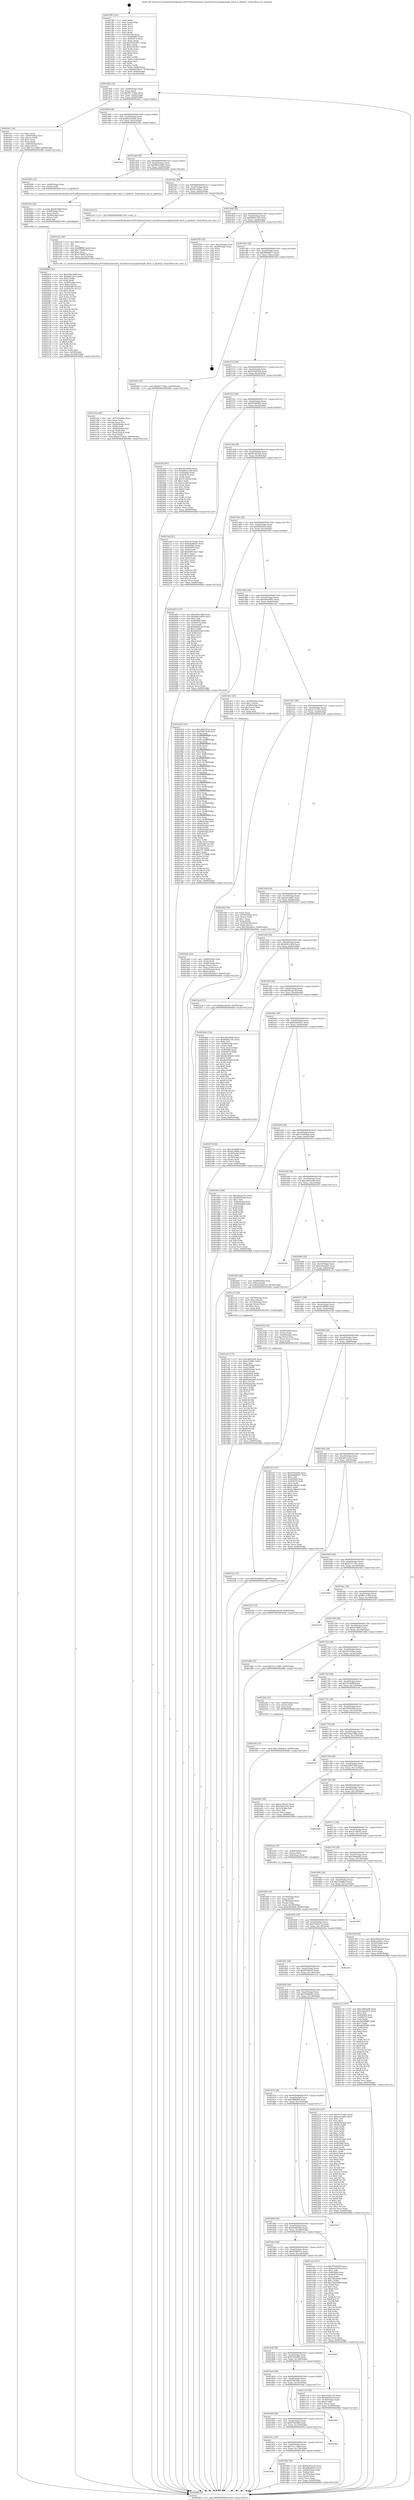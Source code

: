 digraph "0x4013f0" {
  label = "0x4013f0 (/mnt/c/Users/mathe/Desktop/tcc/POCII/binaries/extr_linuxdriversscsiqla4xxxql4_def.h_is_qla4022_Final-ollvm.out::main(0))"
  labelloc = "t"
  node[shape=record]

  Entry [label="",width=0.3,height=0.3,shape=circle,fillcolor=black,style=filled]
  "0x401464" [label="{
     0x401464 [32]\l
     | [instrs]\l
     &nbsp;&nbsp;0x401464 \<+6\>: mov -0x90(%rbp),%eax\l
     &nbsp;&nbsp;0x40146a \<+2\>: mov %eax,%ecx\l
     &nbsp;&nbsp;0x40146c \<+6\>: sub $0x82173d2c,%ecx\l
     &nbsp;&nbsp;0x401472 \<+6\>: mov %eax,-0xa4(%rbp)\l
     &nbsp;&nbsp;0x401478 \<+6\>: mov %ecx,-0xa8(%rbp)\l
     &nbsp;&nbsp;0x40147e \<+6\>: je 0000000000401fe1 \<main+0xbf1\>\l
  }"]
  "0x401fe1" [label="{
     0x401fe1 [34]\l
     | [instrs]\l
     &nbsp;&nbsp;0x401fe1 \<+2\>: xor %eax,%eax\l
     &nbsp;&nbsp;0x401fe3 \<+4\>: mov -0x60(%rbp),%rcx\l
     &nbsp;&nbsp;0x401fe7 \<+2\>: mov (%rcx),%edx\l
     &nbsp;&nbsp;0x401fe9 \<+3\>: sub $0x1,%eax\l
     &nbsp;&nbsp;0x401fec \<+2\>: sub %eax,%edx\l
     &nbsp;&nbsp;0x401fee \<+4\>: mov -0x60(%rbp),%rcx\l
     &nbsp;&nbsp;0x401ff2 \<+2\>: mov %edx,(%rcx)\l
     &nbsp;&nbsp;0x401ff4 \<+10\>: movl $0x7a1c1088,-0x90(%rbp)\l
     &nbsp;&nbsp;0x401ffe \<+5\>: jmp 00000000004026bb \<main+0x12cb\>\l
  }"]
  "0x401484" [label="{
     0x401484 [28]\l
     | [instrs]\l
     &nbsp;&nbsp;0x401484 \<+5\>: jmp 0000000000401489 \<main+0x99\>\l
     &nbsp;&nbsp;0x401489 \<+6\>: mov -0xa4(%rbp),%eax\l
     &nbsp;&nbsp;0x40148f \<+5\>: sub $0x8a41ddda,%eax\l
     &nbsp;&nbsp;0x401494 \<+6\>: mov %eax,-0xac(%rbp)\l
     &nbsp;&nbsp;0x40149a \<+6\>: je 000000000040239c \<main+0xfac\>\l
  }"]
  Exit [label="",width=0.3,height=0.3,shape=circle,fillcolor=black,style=filled,peripheries=2]
  "0x40239c" [label="{
     0x40239c\l
  }", style=dashed]
  "0x4014a0" [label="{
     0x4014a0 [28]\l
     | [instrs]\l
     &nbsp;&nbsp;0x4014a0 \<+5\>: jmp 00000000004014a5 \<main+0xb5\>\l
     &nbsp;&nbsp;0x4014a5 \<+6\>: mov -0xa4(%rbp),%eax\l
     &nbsp;&nbsp;0x4014ab \<+5\>: sub $0x8b610d09,%eax\l
     &nbsp;&nbsp;0x4014b0 \<+6\>: mov %eax,-0xb0(%rbp)\l
     &nbsp;&nbsp;0x4014b6 \<+6\>: je 0000000000402096 \<main+0xca6\>\l
  }"]
  "0x4022eb" [label="{
     0x4022eb [15]\l
     | [instrs]\l
     &nbsp;&nbsp;0x4022eb \<+10\>: movl $0xc30d0de0,-0x90(%rbp)\l
     &nbsp;&nbsp;0x4022f5 \<+5\>: jmp 00000000004026bb \<main+0x12cb\>\l
  }"]
  "0x402096" [label="{
     0x402096 [12]\l
     | [instrs]\l
     &nbsp;&nbsp;0x402096 \<+4\>: mov -0x68(%rbp),%rax\l
     &nbsp;&nbsp;0x40209a \<+3\>: mov (%rax),%rdi\l
     &nbsp;&nbsp;0x40209d \<+5\>: call 00000000004013c0 \<is_qla4022\>\l
     | [calls]\l
     &nbsp;&nbsp;0x4013c0 \{1\} (/mnt/c/Users/mathe/Desktop/tcc/POCII/binaries/extr_linuxdriversscsiqla4xxxql4_def.h_is_qla4022_Final-ollvm.out::is_qla4022)\l
  }"]
  "0x4014bc" [label="{
     0x4014bc [28]\l
     | [instrs]\l
     &nbsp;&nbsp;0x4014bc \<+5\>: jmp 00000000004014c1 \<main+0xd1\>\l
     &nbsp;&nbsp;0x4014c1 \<+6\>: mov -0xa4(%rbp),%eax\l
     &nbsp;&nbsp;0x4014c7 \<+5\>: sub $0x8cce9dc1,%eax\l
     &nbsp;&nbsp;0x4014cc \<+6\>: mov %eax,-0xb4(%rbp)\l
     &nbsp;&nbsp;0x4014d2 \<+6\>: je 0000000000401e2d \<main+0xa3d\>\l
  }"]
  "0x4021ae" [label="{
     0x4021ae [15]\l
     | [instrs]\l
     &nbsp;&nbsp;0x4021ae \<+10\>: movl $0x95048483,-0x90(%rbp)\l
     &nbsp;&nbsp;0x4021b8 \<+5\>: jmp 00000000004026bb \<main+0x12cb\>\l
  }"]
  "0x401e2d" [label="{
     0x401e2d [5]\l
     | [instrs]\l
     &nbsp;&nbsp;0x401e2d \<+5\>: call 0000000000401160 \<next_i\>\l
     | [calls]\l
     &nbsp;&nbsp;0x401160 \{1\} (/mnt/c/Users/mathe/Desktop/tcc/POCII/binaries/extr_linuxdriversscsiqla4xxxql4_def.h_is_qla4022_Final-ollvm.out::next_i)\l
  }"]
  "0x4014d8" [label="{
     0x4014d8 [28]\l
     | [instrs]\l
     &nbsp;&nbsp;0x4014d8 \<+5\>: jmp 00000000004014dd \<main+0xed\>\l
     &nbsp;&nbsp;0x4014dd \<+6\>: mov -0xa4(%rbp),%eax\l
     &nbsp;&nbsp;0x4014e3 \<+5\>: sub $0x8d001195,%eax\l
     &nbsp;&nbsp;0x4014e8 \<+6\>: mov %eax,-0xb8(%rbp)\l
     &nbsp;&nbsp;0x4014ee \<+6\>: je 0000000000402559 \<main+0x1169\>\l
  }"]
  "0x4020bf" [label="{
     0x4020bf [162]\l
     | [instrs]\l
     &nbsp;&nbsp;0x4020bf \<+5\>: mov $0x20be188b,%esi\l
     &nbsp;&nbsp;0x4020c4 \<+5\>: mov $0xda612e23,%edx\l
     &nbsp;&nbsp;0x4020c9 \<+3\>: mov $0x1,%r8b\l
     &nbsp;&nbsp;0x4020cc \<+3\>: xor %r9d,%r9d\l
     &nbsp;&nbsp;0x4020cf \<+4\>: mov -0x40(%rbp),%rcx\l
     &nbsp;&nbsp;0x4020d3 \<+6\>: movl $0x0,(%rcx)\l
     &nbsp;&nbsp;0x4020d9 \<+8\>: mov 0x405060,%r10d\l
     &nbsp;&nbsp;0x4020e1 \<+8\>: mov 0x405070,%r11d\l
     &nbsp;&nbsp;0x4020e9 \<+4\>: sub $0x1,%r9d\l
     &nbsp;&nbsp;0x4020ed \<+3\>: mov %r10d,%ebx\l
     &nbsp;&nbsp;0x4020f0 \<+3\>: add %r9d,%ebx\l
     &nbsp;&nbsp;0x4020f3 \<+4\>: imul %ebx,%r10d\l
     &nbsp;&nbsp;0x4020f7 \<+4\>: and $0x1,%r10d\l
     &nbsp;&nbsp;0x4020fb \<+4\>: cmp $0x0,%r10d\l
     &nbsp;&nbsp;0x4020ff \<+4\>: sete %r14b\l
     &nbsp;&nbsp;0x402103 \<+4\>: cmp $0xa,%r11d\l
     &nbsp;&nbsp;0x402107 \<+4\>: setl %r15b\l
     &nbsp;&nbsp;0x40210b \<+3\>: mov %r14b,%r12b\l
     &nbsp;&nbsp;0x40210e \<+4\>: xor $0xff,%r12b\l
     &nbsp;&nbsp;0x402112 \<+3\>: mov %r15b,%r13b\l
     &nbsp;&nbsp;0x402115 \<+4\>: xor $0xff,%r13b\l
     &nbsp;&nbsp;0x402119 \<+4\>: xor $0x0,%r8b\l
     &nbsp;&nbsp;0x40211d \<+3\>: mov %r12b,%cl\l
     &nbsp;&nbsp;0x402120 \<+3\>: and $0x0,%cl\l
     &nbsp;&nbsp;0x402123 \<+3\>: and %r8b,%r14b\l
     &nbsp;&nbsp;0x402126 \<+3\>: mov %r13b,%dil\l
     &nbsp;&nbsp;0x402129 \<+4\>: and $0x0,%dil\l
     &nbsp;&nbsp;0x40212d \<+3\>: and %r8b,%r15b\l
     &nbsp;&nbsp;0x402130 \<+3\>: or %r14b,%cl\l
     &nbsp;&nbsp;0x402133 \<+3\>: or %r15b,%dil\l
     &nbsp;&nbsp;0x402136 \<+3\>: xor %dil,%cl\l
     &nbsp;&nbsp;0x402139 \<+3\>: or %r13b,%r12b\l
     &nbsp;&nbsp;0x40213c \<+4\>: xor $0xff,%r12b\l
     &nbsp;&nbsp;0x402140 \<+4\>: or $0x0,%r8b\l
     &nbsp;&nbsp;0x402144 \<+3\>: and %r8b,%r12b\l
     &nbsp;&nbsp;0x402147 \<+3\>: or %r12b,%cl\l
     &nbsp;&nbsp;0x40214a \<+3\>: test $0x1,%cl\l
     &nbsp;&nbsp;0x40214d \<+3\>: cmovne %edx,%esi\l
     &nbsp;&nbsp;0x402150 \<+6\>: mov %esi,-0x90(%rbp)\l
     &nbsp;&nbsp;0x402156 \<+6\>: mov %eax,-0x160(%rbp)\l
     &nbsp;&nbsp;0x40215c \<+5\>: jmp 00000000004026bb \<main+0x12cb\>\l
  }"]
  "0x402559" [label="{
     0x402559 [18]\l
     | [instrs]\l
     &nbsp;&nbsp;0x402559 \<+3\>: mov -0x2c(%rbp),%eax\l
     &nbsp;&nbsp;0x40255c \<+4\>: lea -0x28(%rbp),%rsp\l
     &nbsp;&nbsp;0x402560 \<+1\>: pop %rbx\l
     &nbsp;&nbsp;0x402561 \<+2\>: pop %r12\l
     &nbsp;&nbsp;0x402563 \<+2\>: pop %r13\l
     &nbsp;&nbsp;0x402565 \<+2\>: pop %r14\l
     &nbsp;&nbsp;0x402567 \<+2\>: pop %r15\l
     &nbsp;&nbsp;0x402569 \<+1\>: pop %rbp\l
     &nbsp;&nbsp;0x40256a \<+1\>: ret\l
  }"]
  "0x4014f4" [label="{
     0x4014f4 [28]\l
     | [instrs]\l
     &nbsp;&nbsp;0x4014f4 \<+5\>: jmp 00000000004014f9 \<main+0x109\>\l
     &nbsp;&nbsp;0x4014f9 \<+6\>: mov -0xa4(%rbp),%eax\l
     &nbsp;&nbsp;0x4014ff \<+5\>: sub $0x90bb8917,%eax\l
     &nbsp;&nbsp;0x401504 \<+6\>: mov %eax,-0xbc(%rbp)\l
     &nbsp;&nbsp;0x40150a \<+6\>: je 0000000000401fd2 \<main+0xbe2\>\l
  }"]
  "0x4020a2" [label="{
     0x4020a2 [29]\l
     | [instrs]\l
     &nbsp;&nbsp;0x4020a2 \<+10\>: movabs $0x4030b6,%rdi\l
     &nbsp;&nbsp;0x4020ac \<+4\>: mov -0x48(%rbp),%rcx\l
     &nbsp;&nbsp;0x4020b0 \<+2\>: mov %eax,(%rcx)\l
     &nbsp;&nbsp;0x4020b2 \<+4\>: mov -0x48(%rbp),%rcx\l
     &nbsp;&nbsp;0x4020b6 \<+2\>: mov (%rcx),%esi\l
     &nbsp;&nbsp;0x4020b8 \<+2\>: mov $0x0,%al\l
     &nbsp;&nbsp;0x4020ba \<+5\>: call 0000000000401040 \<printf@plt\>\l
     | [calls]\l
     &nbsp;&nbsp;0x401040 \{1\} (unknown)\l
  }"]
  "0x401fd2" [label="{
     0x401fd2 [15]\l
     | [instrs]\l
     &nbsp;&nbsp;0x401fd2 \<+10\>: movl $0x82173d2c,-0x90(%rbp)\l
     &nbsp;&nbsp;0x401fdc \<+5\>: jmp 00000000004026bb \<main+0x12cb\>\l
  }"]
  "0x401510" [label="{
     0x401510 [28]\l
     | [instrs]\l
     &nbsp;&nbsp;0x401510 \<+5\>: jmp 0000000000401515 \<main+0x125\>\l
     &nbsp;&nbsp;0x401515 \<+6\>: mov -0xa4(%rbp),%eax\l
     &nbsp;&nbsp;0x40151b \<+5\>: sub $0x922b9524,%eax\l
     &nbsp;&nbsp;0x401520 \<+6\>: mov %eax,-0xc0(%rbp)\l
     &nbsp;&nbsp;0x401526 \<+6\>: je 000000000040245f \<main+0x106f\>\l
  }"]
  "0x401e5a" [label="{
     0x401e5a [48]\l
     | [instrs]\l
     &nbsp;&nbsp;0x401e5a \<+6\>: mov -0x15c(%rbp),%ecx\l
     &nbsp;&nbsp;0x401e60 \<+3\>: imul %eax,%ecx\l
     &nbsp;&nbsp;0x401e63 \<+3\>: movslq %ecx,%rsi\l
     &nbsp;&nbsp;0x401e66 \<+4\>: mov -0x68(%rbp),%rdi\l
     &nbsp;&nbsp;0x401e6a \<+3\>: mov (%rdi),%rdi\l
     &nbsp;&nbsp;0x401e6d \<+4\>: mov -0x60(%rbp),%r8\l
     &nbsp;&nbsp;0x401e71 \<+3\>: movslq (%r8),%r8\l
     &nbsp;&nbsp;0x401e74 \<+4\>: mov (%rdi,%r8,8),%rdi\l
     &nbsp;&nbsp;0x401e78 \<+3\>: mov %rsi,(%rdi)\l
     &nbsp;&nbsp;0x401e7b \<+10\>: movl $0xac17c02a,-0x90(%rbp)\l
     &nbsp;&nbsp;0x401e85 \<+5\>: jmp 00000000004026bb \<main+0x12cb\>\l
  }"]
  "0x40245f" [label="{
     0x40245f [91]\l
     | [instrs]\l
     &nbsp;&nbsp;0x40245f \<+5\>: mov $0x20034f96,%eax\l
     &nbsp;&nbsp;0x402464 \<+5\>: mov $0xb843c36d,%ecx\l
     &nbsp;&nbsp;0x402469 \<+7\>: mov 0x405060,%edx\l
     &nbsp;&nbsp;0x402470 \<+7\>: mov 0x405070,%esi\l
     &nbsp;&nbsp;0x402477 \<+2\>: mov %edx,%edi\l
     &nbsp;&nbsp;0x402479 \<+6\>: add $0x5c1b95af,%edi\l
     &nbsp;&nbsp;0x40247f \<+3\>: sub $0x1,%edi\l
     &nbsp;&nbsp;0x402482 \<+6\>: sub $0x5c1b95af,%edi\l
     &nbsp;&nbsp;0x402488 \<+3\>: imul %edi,%edx\l
     &nbsp;&nbsp;0x40248b \<+3\>: and $0x1,%edx\l
     &nbsp;&nbsp;0x40248e \<+3\>: cmp $0x0,%edx\l
     &nbsp;&nbsp;0x402491 \<+4\>: sete %r8b\l
     &nbsp;&nbsp;0x402495 \<+3\>: cmp $0xa,%esi\l
     &nbsp;&nbsp;0x402498 \<+4\>: setl %r9b\l
     &nbsp;&nbsp;0x40249c \<+3\>: mov %r8b,%r10b\l
     &nbsp;&nbsp;0x40249f \<+3\>: and %r9b,%r10b\l
     &nbsp;&nbsp;0x4024a2 \<+3\>: xor %r9b,%r8b\l
     &nbsp;&nbsp;0x4024a5 \<+3\>: or %r8b,%r10b\l
     &nbsp;&nbsp;0x4024a8 \<+4\>: test $0x1,%r10b\l
     &nbsp;&nbsp;0x4024ac \<+3\>: cmovne %ecx,%eax\l
     &nbsp;&nbsp;0x4024af \<+6\>: mov %eax,-0x90(%rbp)\l
     &nbsp;&nbsp;0x4024b5 \<+5\>: jmp 00000000004026bb \<main+0x12cb\>\l
  }"]
  "0x40152c" [label="{
     0x40152c [28]\l
     | [instrs]\l
     &nbsp;&nbsp;0x40152c \<+5\>: jmp 0000000000401531 \<main+0x141\>\l
     &nbsp;&nbsp;0x401531 \<+6\>: mov -0xa4(%rbp),%eax\l
     &nbsp;&nbsp;0x401537 \<+5\>: sub $0x95048483,%eax\l
     &nbsp;&nbsp;0x40153c \<+6\>: mov %eax,-0xc4(%rbp)\l
     &nbsp;&nbsp;0x401542 \<+6\>: je 00000000004021bd \<main+0xdcd\>\l
  }"]
  "0x401e32" [label="{
     0x401e32 [40]\l
     | [instrs]\l
     &nbsp;&nbsp;0x401e32 \<+5\>: mov $0x2,%ecx\l
     &nbsp;&nbsp;0x401e37 \<+1\>: cltd\l
     &nbsp;&nbsp;0x401e38 \<+2\>: idiv %ecx\l
     &nbsp;&nbsp;0x401e3a \<+6\>: imul $0xfffffffe,%edx,%ecx\l
     &nbsp;&nbsp;0x401e40 \<+6\>: add $0x379a897b,%ecx\l
     &nbsp;&nbsp;0x401e46 \<+3\>: add $0x1,%ecx\l
     &nbsp;&nbsp;0x401e49 \<+6\>: sub $0x379a897b,%ecx\l
     &nbsp;&nbsp;0x401e4f \<+6\>: mov %ecx,-0x15c(%rbp)\l
     &nbsp;&nbsp;0x401e55 \<+5\>: call 0000000000401160 \<next_i\>\l
     | [calls]\l
     &nbsp;&nbsp;0x401160 \{1\} (/mnt/c/Users/mathe/Desktop/tcc/POCII/binaries/extr_linuxdriversscsiqla4xxxql4_def.h_is_qla4022_Final-ollvm.out::next_i)\l
  }"]
  "0x4021bd" [label="{
     0x4021bd [91]\l
     | [instrs]\l
     &nbsp;&nbsp;0x4021bd \<+5\>: mov $0x1b5744ac,%eax\l
     &nbsp;&nbsp;0x4021c2 \<+5\>: mov $0x50a98a91,%ecx\l
     &nbsp;&nbsp;0x4021c7 \<+7\>: mov 0x405060,%edx\l
     &nbsp;&nbsp;0x4021ce \<+7\>: mov 0x405070,%esi\l
     &nbsp;&nbsp;0x4021d5 \<+2\>: mov %edx,%edi\l
     &nbsp;&nbsp;0x4021d7 \<+6\>: add $0x648414e7,%edi\l
     &nbsp;&nbsp;0x4021dd \<+3\>: sub $0x1,%edi\l
     &nbsp;&nbsp;0x4021e0 \<+6\>: sub $0x648414e7,%edi\l
     &nbsp;&nbsp;0x4021e6 \<+3\>: imul %edi,%edx\l
     &nbsp;&nbsp;0x4021e9 \<+3\>: and $0x1,%edx\l
     &nbsp;&nbsp;0x4021ec \<+3\>: cmp $0x0,%edx\l
     &nbsp;&nbsp;0x4021ef \<+4\>: sete %r8b\l
     &nbsp;&nbsp;0x4021f3 \<+3\>: cmp $0xa,%esi\l
     &nbsp;&nbsp;0x4021f6 \<+4\>: setl %r9b\l
     &nbsp;&nbsp;0x4021fa \<+3\>: mov %r8b,%r10b\l
     &nbsp;&nbsp;0x4021fd \<+3\>: and %r9b,%r10b\l
     &nbsp;&nbsp;0x402200 \<+3\>: xor %r9b,%r8b\l
     &nbsp;&nbsp;0x402203 \<+3\>: or %r8b,%r10b\l
     &nbsp;&nbsp;0x402206 \<+4\>: test $0x1,%r10b\l
     &nbsp;&nbsp;0x40220a \<+3\>: cmovne %ecx,%eax\l
     &nbsp;&nbsp;0x40220d \<+6\>: mov %eax,-0x90(%rbp)\l
     &nbsp;&nbsp;0x402213 \<+5\>: jmp 00000000004026bb \<main+0x12cb\>\l
  }"]
  "0x401548" [label="{
     0x401548 [28]\l
     | [instrs]\l
     &nbsp;&nbsp;0x401548 \<+5\>: jmp 000000000040154d \<main+0x15d\>\l
     &nbsp;&nbsp;0x40154d \<+6\>: mov -0xa4(%rbp),%eax\l
     &nbsp;&nbsp;0x401553 \<+5\>: sub $0x9e362ce9,%eax\l
     &nbsp;&nbsp;0x401558 \<+6\>: mov %eax,-0xc8(%rbp)\l
     &nbsp;&nbsp;0x40155e \<+6\>: je 0000000000402003 \<main+0xc13\>\l
  }"]
  "0x401dde" [label="{
     0x401dde [43]\l
     | [instrs]\l
     &nbsp;&nbsp;0x401dde \<+4\>: mov -0x68(%rbp),%rdi\l
     &nbsp;&nbsp;0x401de2 \<+3\>: mov (%rdi),%rdi\l
     &nbsp;&nbsp;0x401de5 \<+4\>: mov -0x60(%rbp),%rcx\l
     &nbsp;&nbsp;0x401de9 \<+3\>: movslq (%rcx),%rcx\l
     &nbsp;&nbsp;0x401dec \<+4\>: mov %rax,(%rdi,%rcx,8)\l
     &nbsp;&nbsp;0x401df0 \<+4\>: mov -0x50(%rbp),%rax\l
     &nbsp;&nbsp;0x401df4 \<+6\>: movl $0x0,(%rax)\l
     &nbsp;&nbsp;0x401dfa \<+10\>: movl $0x3064a8e3,-0x90(%rbp)\l
     &nbsp;&nbsp;0x401e04 \<+5\>: jmp 00000000004026bb \<main+0x12cb\>\l
  }"]
  "0x402003" [label="{
     0x402003 [147]\l
     | [instrs]\l
     &nbsp;&nbsp;0x402003 \<+5\>: mov $0x20be188b,%eax\l
     &nbsp;&nbsp;0x402008 \<+5\>: mov $0x8b610d09,%ecx\l
     &nbsp;&nbsp;0x40200d \<+2\>: mov $0x1,%dl\l
     &nbsp;&nbsp;0x40200f \<+7\>: mov 0x405060,%esi\l
     &nbsp;&nbsp;0x402016 \<+7\>: mov 0x405070,%edi\l
     &nbsp;&nbsp;0x40201d \<+3\>: mov %esi,%r8d\l
     &nbsp;&nbsp;0x402020 \<+7\>: add $0xdfde83ab,%r8d\l
     &nbsp;&nbsp;0x402027 \<+4\>: sub $0x1,%r8d\l
     &nbsp;&nbsp;0x40202b \<+7\>: sub $0xdfde83ab,%r8d\l
     &nbsp;&nbsp;0x402032 \<+4\>: imul %r8d,%esi\l
     &nbsp;&nbsp;0x402036 \<+3\>: and $0x1,%esi\l
     &nbsp;&nbsp;0x402039 \<+3\>: cmp $0x0,%esi\l
     &nbsp;&nbsp;0x40203c \<+4\>: sete %r9b\l
     &nbsp;&nbsp;0x402040 \<+3\>: cmp $0xa,%edi\l
     &nbsp;&nbsp;0x402043 \<+4\>: setl %r10b\l
     &nbsp;&nbsp;0x402047 \<+3\>: mov %r9b,%r11b\l
     &nbsp;&nbsp;0x40204a \<+4\>: xor $0xff,%r11b\l
     &nbsp;&nbsp;0x40204e \<+3\>: mov %r10b,%bl\l
     &nbsp;&nbsp;0x402051 \<+3\>: xor $0xff,%bl\l
     &nbsp;&nbsp;0x402054 \<+3\>: xor $0x0,%dl\l
     &nbsp;&nbsp;0x402057 \<+3\>: mov %r11b,%r14b\l
     &nbsp;&nbsp;0x40205a \<+4\>: and $0x0,%r14b\l
     &nbsp;&nbsp;0x40205e \<+3\>: and %dl,%r9b\l
     &nbsp;&nbsp;0x402061 \<+3\>: mov %bl,%r15b\l
     &nbsp;&nbsp;0x402064 \<+4\>: and $0x0,%r15b\l
     &nbsp;&nbsp;0x402068 \<+3\>: and %dl,%r10b\l
     &nbsp;&nbsp;0x40206b \<+3\>: or %r9b,%r14b\l
     &nbsp;&nbsp;0x40206e \<+3\>: or %r10b,%r15b\l
     &nbsp;&nbsp;0x402071 \<+3\>: xor %r15b,%r14b\l
     &nbsp;&nbsp;0x402074 \<+3\>: or %bl,%r11b\l
     &nbsp;&nbsp;0x402077 \<+4\>: xor $0xff,%r11b\l
     &nbsp;&nbsp;0x40207b \<+3\>: or $0x0,%dl\l
     &nbsp;&nbsp;0x40207e \<+3\>: and %dl,%r11b\l
     &nbsp;&nbsp;0x402081 \<+3\>: or %r11b,%r14b\l
     &nbsp;&nbsp;0x402084 \<+4\>: test $0x1,%r14b\l
     &nbsp;&nbsp;0x402088 \<+3\>: cmovne %ecx,%eax\l
     &nbsp;&nbsp;0x40208b \<+6\>: mov %eax,-0x90(%rbp)\l
     &nbsp;&nbsp;0x402091 \<+5\>: jmp 00000000004026bb \<main+0x12cb\>\l
  }"]
  "0x401564" [label="{
     0x401564 [28]\l
     | [instrs]\l
     &nbsp;&nbsp;0x401564 \<+5\>: jmp 0000000000401569 \<main+0x179\>\l
     &nbsp;&nbsp;0x401569 \<+6\>: mov -0xa4(%rbp),%eax\l
     &nbsp;&nbsp;0x40156f \<+5\>: sub $0x9feb59cb,%eax\l
     &nbsp;&nbsp;0x401574 \<+6\>: mov %eax,-0xcc(%rbp)\l
     &nbsp;&nbsp;0x40157a \<+6\>: je 00000000004019c8 \<main+0x5d8\>\l
  }"]
  "0x401938" [label="{
     0x401938\l
  }", style=dashed]
  "0x4019c8" [label="{
     0x4019c8 [301]\l
     | [instrs]\l
     &nbsp;&nbsp;0x4019c8 \<+5\>: mov $0x28d2555a,%eax\l
     &nbsp;&nbsp;0x4019cd \<+5\>: mov $0x28937b5f,%ecx\l
     &nbsp;&nbsp;0x4019d2 \<+3\>: mov %rsp,%rdx\l
     &nbsp;&nbsp;0x4019d5 \<+4\>: add $0xfffffffffffffff0,%rdx\l
     &nbsp;&nbsp;0x4019d9 \<+3\>: mov %rdx,%rsp\l
     &nbsp;&nbsp;0x4019dc \<+7\>: mov %rdx,-0x88(%rbp)\l
     &nbsp;&nbsp;0x4019e3 \<+3\>: mov %rsp,%rdx\l
     &nbsp;&nbsp;0x4019e6 \<+4\>: add $0xfffffffffffffff0,%rdx\l
     &nbsp;&nbsp;0x4019ea \<+3\>: mov %rdx,%rsp\l
     &nbsp;&nbsp;0x4019ed \<+3\>: mov %rsp,%rsi\l
     &nbsp;&nbsp;0x4019f0 \<+4\>: add $0xfffffffffffffff0,%rsi\l
     &nbsp;&nbsp;0x4019f4 \<+3\>: mov %rsi,%rsp\l
     &nbsp;&nbsp;0x4019f7 \<+4\>: mov %rsi,-0x80(%rbp)\l
     &nbsp;&nbsp;0x4019fb \<+3\>: mov %rsp,%rsi\l
     &nbsp;&nbsp;0x4019fe \<+4\>: add $0xfffffffffffffff0,%rsi\l
     &nbsp;&nbsp;0x401a02 \<+3\>: mov %rsi,%rsp\l
     &nbsp;&nbsp;0x401a05 \<+4\>: mov %rsi,-0x78(%rbp)\l
     &nbsp;&nbsp;0x401a09 \<+3\>: mov %rsp,%rsi\l
     &nbsp;&nbsp;0x401a0c \<+4\>: add $0xfffffffffffffff0,%rsi\l
     &nbsp;&nbsp;0x401a10 \<+3\>: mov %rsi,%rsp\l
     &nbsp;&nbsp;0x401a13 \<+4\>: mov %rsi,-0x70(%rbp)\l
     &nbsp;&nbsp;0x401a17 \<+3\>: mov %rsp,%rsi\l
     &nbsp;&nbsp;0x401a1a \<+4\>: add $0xfffffffffffffff0,%rsi\l
     &nbsp;&nbsp;0x401a1e \<+3\>: mov %rsi,%rsp\l
     &nbsp;&nbsp;0x401a21 \<+4\>: mov %rsi,-0x68(%rbp)\l
     &nbsp;&nbsp;0x401a25 \<+3\>: mov %rsp,%rsi\l
     &nbsp;&nbsp;0x401a28 \<+4\>: add $0xfffffffffffffff0,%rsi\l
     &nbsp;&nbsp;0x401a2c \<+3\>: mov %rsi,%rsp\l
     &nbsp;&nbsp;0x401a2f \<+4\>: mov %rsi,-0x60(%rbp)\l
     &nbsp;&nbsp;0x401a33 \<+3\>: mov %rsp,%rsi\l
     &nbsp;&nbsp;0x401a36 \<+4\>: add $0xfffffffffffffff0,%rsi\l
     &nbsp;&nbsp;0x401a3a \<+3\>: mov %rsi,%rsp\l
     &nbsp;&nbsp;0x401a3d \<+4\>: mov %rsi,-0x58(%rbp)\l
     &nbsp;&nbsp;0x401a41 \<+3\>: mov %rsp,%rsi\l
     &nbsp;&nbsp;0x401a44 \<+4\>: add $0xfffffffffffffff0,%rsi\l
     &nbsp;&nbsp;0x401a48 \<+3\>: mov %rsi,%rsp\l
     &nbsp;&nbsp;0x401a4b \<+4\>: mov %rsi,-0x50(%rbp)\l
     &nbsp;&nbsp;0x401a4f \<+3\>: mov %rsp,%rsi\l
     &nbsp;&nbsp;0x401a52 \<+4\>: add $0xfffffffffffffff0,%rsi\l
     &nbsp;&nbsp;0x401a56 \<+3\>: mov %rsi,%rsp\l
     &nbsp;&nbsp;0x401a59 \<+4\>: mov %rsi,-0x48(%rbp)\l
     &nbsp;&nbsp;0x401a5d \<+3\>: mov %rsp,%rsi\l
     &nbsp;&nbsp;0x401a60 \<+4\>: add $0xfffffffffffffff0,%rsi\l
     &nbsp;&nbsp;0x401a64 \<+3\>: mov %rsi,%rsp\l
     &nbsp;&nbsp;0x401a67 \<+4\>: mov %rsi,-0x40(%rbp)\l
     &nbsp;&nbsp;0x401a6b \<+7\>: mov -0x88(%rbp),%rsi\l
     &nbsp;&nbsp;0x401a72 \<+6\>: movl $0x0,(%rsi)\l
     &nbsp;&nbsp;0x401a78 \<+6\>: mov -0x94(%rbp),%edi\l
     &nbsp;&nbsp;0x401a7e \<+2\>: mov %edi,(%rdx)\l
     &nbsp;&nbsp;0x401a80 \<+4\>: mov -0x80(%rbp),%rsi\l
     &nbsp;&nbsp;0x401a84 \<+7\>: mov -0xa0(%rbp),%r8\l
     &nbsp;&nbsp;0x401a8b \<+3\>: mov %r8,(%rsi)\l
     &nbsp;&nbsp;0x401a8e \<+3\>: cmpl $0x2,(%rdx)\l
     &nbsp;&nbsp;0x401a91 \<+4\>: setne %r9b\l
     &nbsp;&nbsp;0x401a95 \<+4\>: and $0x1,%r9b\l
     &nbsp;&nbsp;0x401a99 \<+4\>: mov %r9b,-0x31(%rbp)\l
     &nbsp;&nbsp;0x401a9d \<+8\>: mov 0x405060,%r10d\l
     &nbsp;&nbsp;0x401aa5 \<+8\>: mov 0x405070,%r11d\l
     &nbsp;&nbsp;0x401aad \<+3\>: mov %r10d,%ebx\l
     &nbsp;&nbsp;0x401ab0 \<+6\>: sub $0x571760db,%ebx\l
     &nbsp;&nbsp;0x401ab6 \<+3\>: sub $0x1,%ebx\l
     &nbsp;&nbsp;0x401ab9 \<+6\>: add $0x571760db,%ebx\l
     &nbsp;&nbsp;0x401abf \<+4\>: imul %ebx,%r10d\l
     &nbsp;&nbsp;0x401ac3 \<+4\>: and $0x1,%r10d\l
     &nbsp;&nbsp;0x401ac7 \<+4\>: cmp $0x0,%r10d\l
     &nbsp;&nbsp;0x401acb \<+4\>: sete %r9b\l
     &nbsp;&nbsp;0x401acf \<+4\>: cmp $0xa,%r11d\l
     &nbsp;&nbsp;0x401ad3 \<+4\>: setl %r14b\l
     &nbsp;&nbsp;0x401ad7 \<+3\>: mov %r9b,%r15b\l
     &nbsp;&nbsp;0x401ada \<+3\>: and %r14b,%r15b\l
     &nbsp;&nbsp;0x401add \<+3\>: xor %r14b,%r9b\l
     &nbsp;&nbsp;0x401ae0 \<+3\>: or %r9b,%r15b\l
     &nbsp;&nbsp;0x401ae3 \<+4\>: test $0x1,%r15b\l
     &nbsp;&nbsp;0x401ae7 \<+3\>: cmovne %ecx,%eax\l
     &nbsp;&nbsp;0x401aea \<+6\>: mov %eax,-0x90(%rbp)\l
     &nbsp;&nbsp;0x401af0 \<+5\>: jmp 00000000004026bb \<main+0x12cb\>\l
  }"]
  "0x401580" [label="{
     0x401580 [28]\l
     | [instrs]\l
     &nbsp;&nbsp;0x401580 \<+5\>: jmp 0000000000401585 \<main+0x195\>\l
     &nbsp;&nbsp;0x401585 \<+6\>: mov -0xa4(%rbp),%eax\l
     &nbsp;&nbsp;0x40158b \<+5\>: sub $0xa96a6903,%eax\l
     &nbsp;&nbsp;0x401590 \<+6\>: mov %eax,-0xd0(%rbp)\l
     &nbsp;&nbsp;0x401596 \<+6\>: je 0000000000401dc1 \<main+0x9d1\>\l
  }"]
  "0x401d9d" [label="{
     0x401d9d [36]\l
     | [instrs]\l
     &nbsp;&nbsp;0x401d9d \<+5\>: mov $0x9e362ce9,%eax\l
     &nbsp;&nbsp;0x401da2 \<+5\>: mov $0xa96a6903,%ecx\l
     &nbsp;&nbsp;0x401da7 \<+4\>: mov -0x60(%rbp),%rdx\l
     &nbsp;&nbsp;0x401dab \<+2\>: mov (%rdx),%esi\l
     &nbsp;&nbsp;0x401dad \<+4\>: mov -0x70(%rbp),%rdx\l
     &nbsp;&nbsp;0x401db1 \<+2\>: cmp (%rdx),%esi\l
     &nbsp;&nbsp;0x401db3 \<+3\>: cmovl %ecx,%eax\l
     &nbsp;&nbsp;0x401db6 \<+6\>: mov %eax,-0x90(%rbp)\l
     &nbsp;&nbsp;0x401dbc \<+5\>: jmp 00000000004026bb \<main+0x12cb\>\l
  }"]
  "0x401dc1" [label="{
     0x401dc1 [29]\l
     | [instrs]\l
     &nbsp;&nbsp;0x401dc1 \<+4\>: mov -0x58(%rbp),%rax\l
     &nbsp;&nbsp;0x401dc5 \<+6\>: movl $0x1,(%rax)\l
     &nbsp;&nbsp;0x401dcb \<+4\>: mov -0x58(%rbp),%rax\l
     &nbsp;&nbsp;0x401dcf \<+3\>: movslq (%rax),%rax\l
     &nbsp;&nbsp;0x401dd2 \<+4\>: shl $0x3,%rax\l
     &nbsp;&nbsp;0x401dd6 \<+3\>: mov %rax,%rdi\l
     &nbsp;&nbsp;0x401dd9 \<+5\>: call 0000000000401050 \<malloc@plt\>\l
     | [calls]\l
     &nbsp;&nbsp;0x401050 \{1\} (unknown)\l
  }"]
  "0x40159c" [label="{
     0x40159c [28]\l
     | [instrs]\l
     &nbsp;&nbsp;0x40159c \<+5\>: jmp 00000000004015a1 \<main+0x1b1\>\l
     &nbsp;&nbsp;0x4015a1 \<+6\>: mov -0xa4(%rbp),%eax\l
     &nbsp;&nbsp;0x4015a7 \<+5\>: sub $0xac17c02a,%eax\l
     &nbsp;&nbsp;0x4015ac \<+6\>: mov %eax,-0xd4(%rbp)\l
     &nbsp;&nbsp;0x4015b2 \<+6\>: je 0000000000401e8a \<main+0xa9a\>\l
  }"]
  "0x40191c" [label="{
     0x40191c [28]\l
     | [instrs]\l
     &nbsp;&nbsp;0x40191c \<+5\>: jmp 0000000000401921 \<main+0x531\>\l
     &nbsp;&nbsp;0x401921 \<+6\>: mov -0xa4(%rbp),%eax\l
     &nbsp;&nbsp;0x401927 \<+5\>: sub $0x7a1c1088,%eax\l
     &nbsp;&nbsp;0x40192c \<+6\>: mov %eax,-0x154(%rbp)\l
     &nbsp;&nbsp;0x401932 \<+6\>: je 0000000000401d9d \<main+0x9ad\>\l
  }"]
  "0x401e8a" [label="{
     0x401e8a [34]\l
     | [instrs]\l
     &nbsp;&nbsp;0x401e8a \<+2\>: xor %eax,%eax\l
     &nbsp;&nbsp;0x401e8c \<+4\>: mov -0x50(%rbp),%rcx\l
     &nbsp;&nbsp;0x401e90 \<+2\>: mov (%rcx),%edx\l
     &nbsp;&nbsp;0x401e92 \<+3\>: sub $0x1,%eax\l
     &nbsp;&nbsp;0x401e95 \<+2\>: sub %eax,%edx\l
     &nbsp;&nbsp;0x401e97 \<+4\>: mov -0x50(%rbp),%rcx\l
     &nbsp;&nbsp;0x401e9b \<+2\>: mov %edx,(%rcx)\l
     &nbsp;&nbsp;0x401e9d \<+10\>: movl $0x3064a8e3,-0x90(%rbp)\l
     &nbsp;&nbsp;0x401ea7 \<+5\>: jmp 00000000004026bb \<main+0x12cb\>\l
  }"]
  "0x4015b8" [label="{
     0x4015b8 [28]\l
     | [instrs]\l
     &nbsp;&nbsp;0x4015b8 \<+5\>: jmp 00000000004015bd \<main+0x1cd\>\l
     &nbsp;&nbsp;0x4015bd \<+6\>: mov -0xa4(%rbp),%eax\l
     &nbsp;&nbsp;0x4015c3 \<+5\>: sub $0xaee3af61,%eax\l
     &nbsp;&nbsp;0x4015c8 \<+6\>: mov %eax,-0xd8(%rbp)\l
     &nbsp;&nbsp;0x4015ce \<+6\>: je 00000000004022cd \<main+0xedd\>\l
  }"]
  "0x40260e" [label="{
     0x40260e\l
  }", style=dashed]
  "0x4022cd" [label="{
     0x4022cd [15]\l
     | [instrs]\l
     &nbsp;&nbsp;0x4022cd \<+10\>: movl $0xbbcabc29,-0x90(%rbp)\l
     &nbsp;&nbsp;0x4022d7 \<+5\>: jmp 00000000004026bb \<main+0x12cb\>\l
  }"]
  "0x4015d4" [label="{
     0x4015d4 [28]\l
     | [instrs]\l
     &nbsp;&nbsp;0x4015d4 \<+5\>: jmp 00000000004015d9 \<main+0x1e9\>\l
     &nbsp;&nbsp;0x4015d9 \<+6\>: mov -0xa4(%rbp),%eax\l
     &nbsp;&nbsp;0x4015df \<+5\>: sub $0xb843c36d,%eax\l
     &nbsp;&nbsp;0x4015e4 \<+6\>: mov %eax,-0xdc(%rbp)\l
     &nbsp;&nbsp;0x4015ea \<+6\>: je 00000000004024ba \<main+0x10ca\>\l
  }"]
  "0x401900" [label="{
     0x401900 [28]\l
     | [instrs]\l
     &nbsp;&nbsp;0x401900 \<+5\>: jmp 0000000000401905 \<main+0x515\>\l
     &nbsp;&nbsp;0x401905 \<+6\>: mov -0xa4(%rbp),%eax\l
     &nbsp;&nbsp;0x40190b \<+5\>: sub $0x6782f269,%eax\l
     &nbsp;&nbsp;0x401910 \<+6\>: mov %eax,-0x150(%rbp)\l
     &nbsp;&nbsp;0x401916 \<+6\>: je 000000000040260e \<main+0x121e\>\l
  }"]
  "0x4024ba" [label="{
     0x4024ba [159]\l
     | [instrs]\l
     &nbsp;&nbsp;0x4024ba \<+5\>: mov $0x20034f96,%eax\l
     &nbsp;&nbsp;0x4024bf \<+5\>: mov $0x8d001195,%ecx\l
     &nbsp;&nbsp;0x4024c4 \<+2\>: mov $0x1,%dl\l
     &nbsp;&nbsp;0x4024c6 \<+7\>: mov -0x88(%rbp),%rsi\l
     &nbsp;&nbsp;0x4024cd \<+2\>: mov (%rsi),%edi\l
     &nbsp;&nbsp;0x4024cf \<+3\>: mov %edi,-0x2c(%rbp)\l
     &nbsp;&nbsp;0x4024d2 \<+7\>: mov 0x405060,%edi\l
     &nbsp;&nbsp;0x4024d9 \<+8\>: mov 0x405070,%r8d\l
     &nbsp;&nbsp;0x4024e1 \<+3\>: mov %edi,%r9d\l
     &nbsp;&nbsp;0x4024e4 \<+7\>: add $0xdb1856e0,%r9d\l
     &nbsp;&nbsp;0x4024eb \<+4\>: sub $0x1,%r9d\l
     &nbsp;&nbsp;0x4024ef \<+7\>: sub $0xdb1856e0,%r9d\l
     &nbsp;&nbsp;0x4024f6 \<+4\>: imul %r9d,%edi\l
     &nbsp;&nbsp;0x4024fa \<+3\>: and $0x1,%edi\l
     &nbsp;&nbsp;0x4024fd \<+3\>: cmp $0x0,%edi\l
     &nbsp;&nbsp;0x402500 \<+4\>: sete %r10b\l
     &nbsp;&nbsp;0x402504 \<+4\>: cmp $0xa,%r8d\l
     &nbsp;&nbsp;0x402508 \<+4\>: setl %r11b\l
     &nbsp;&nbsp;0x40250c \<+3\>: mov %r10b,%bl\l
     &nbsp;&nbsp;0x40250f \<+3\>: xor $0xff,%bl\l
     &nbsp;&nbsp;0x402512 \<+3\>: mov %r11b,%r14b\l
     &nbsp;&nbsp;0x402515 \<+4\>: xor $0xff,%r14b\l
     &nbsp;&nbsp;0x402519 \<+3\>: xor $0x0,%dl\l
     &nbsp;&nbsp;0x40251c \<+3\>: mov %bl,%r15b\l
     &nbsp;&nbsp;0x40251f \<+4\>: and $0x0,%r15b\l
     &nbsp;&nbsp;0x402523 \<+3\>: and %dl,%r10b\l
     &nbsp;&nbsp;0x402526 \<+3\>: mov %r14b,%r12b\l
     &nbsp;&nbsp;0x402529 \<+4\>: and $0x0,%r12b\l
     &nbsp;&nbsp;0x40252d \<+3\>: and %dl,%r11b\l
     &nbsp;&nbsp;0x402530 \<+3\>: or %r10b,%r15b\l
     &nbsp;&nbsp;0x402533 \<+3\>: or %r11b,%r12b\l
     &nbsp;&nbsp;0x402536 \<+3\>: xor %r12b,%r15b\l
     &nbsp;&nbsp;0x402539 \<+3\>: or %r14b,%bl\l
     &nbsp;&nbsp;0x40253c \<+3\>: xor $0xff,%bl\l
     &nbsp;&nbsp;0x40253f \<+3\>: or $0x0,%dl\l
     &nbsp;&nbsp;0x402542 \<+2\>: and %dl,%bl\l
     &nbsp;&nbsp;0x402544 \<+3\>: or %bl,%r15b\l
     &nbsp;&nbsp;0x402547 \<+4\>: test $0x1,%r15b\l
     &nbsp;&nbsp;0x40254b \<+3\>: cmovne %ecx,%eax\l
     &nbsp;&nbsp;0x40254e \<+6\>: mov %eax,-0x90(%rbp)\l
     &nbsp;&nbsp;0x402554 \<+5\>: jmp 00000000004026bb \<main+0x12cb\>\l
  }"]
  "0x4015f0" [label="{
     0x4015f0 [28]\l
     | [instrs]\l
     &nbsp;&nbsp;0x4015f0 \<+5\>: jmp 00000000004015f5 \<main+0x205\>\l
     &nbsp;&nbsp;0x4015f5 \<+6\>: mov -0xa4(%rbp),%eax\l
     &nbsp;&nbsp;0x4015fb \<+5\>: sub $0xbbcabc29,%eax\l
     &nbsp;&nbsp;0x401600 \<+6\>: mov %eax,-0xe0(%rbp)\l
     &nbsp;&nbsp;0x401606 \<+6\>: je 0000000000402170 \<main+0xd80\>\l
  }"]
  "0x401b6e" [label="{
     0x401b6e\l
  }", style=dashed]
  "0x402170" [label="{
     0x402170 [36]\l
     | [instrs]\l
     &nbsp;&nbsp;0x402170 \<+5\>: mov $0x1feebf8f,%eax\l
     &nbsp;&nbsp;0x402175 \<+5\>: mov $0xd1ef6f82,%ecx\l
     &nbsp;&nbsp;0x40217a \<+4\>: mov -0x40(%rbp),%rdx\l
     &nbsp;&nbsp;0x40217e \<+2\>: mov (%rdx),%esi\l
     &nbsp;&nbsp;0x402180 \<+4\>: mov -0x70(%rbp),%rdx\l
     &nbsp;&nbsp;0x402184 \<+2\>: cmp (%rdx),%esi\l
     &nbsp;&nbsp;0x402186 \<+3\>: cmovl %ecx,%eax\l
     &nbsp;&nbsp;0x402189 \<+6\>: mov %eax,-0x90(%rbp)\l
     &nbsp;&nbsp;0x40218f \<+5\>: jmp 00000000004026bb \<main+0x12cb\>\l
  }"]
  "0x40160c" [label="{
     0x40160c [28]\l
     | [instrs]\l
     &nbsp;&nbsp;0x40160c \<+5\>: jmp 0000000000401611 \<main+0x221\>\l
     &nbsp;&nbsp;0x401611 \<+6\>: mov -0xa4(%rbp),%eax\l
     &nbsp;&nbsp;0x401617 \<+5\>: sub $0xbeb58a57,%eax\l
     &nbsp;&nbsp;0x40161c \<+6\>: mov %eax,-0xe4(%rbp)\l
     &nbsp;&nbsp;0x401622 \<+6\>: je 000000000040195e \<main+0x56e\>\l
  }"]
  "0x401ce2" [label="{
     0x401ce2 [172]\l
     | [instrs]\l
     &nbsp;&nbsp;0x401ce2 \<+5\>: mov $0xcab65ad9,%ecx\l
     &nbsp;&nbsp;0x401ce7 \<+5\>: mov $0xa156f0c,%edx\l
     &nbsp;&nbsp;0x401cec \<+3\>: mov $0x1,%sil\l
     &nbsp;&nbsp;0x401cef \<+4\>: mov -0x68(%rbp),%rdi\l
     &nbsp;&nbsp;0x401cf3 \<+3\>: mov %rax,(%rdi)\l
     &nbsp;&nbsp;0x401cf6 \<+4\>: mov -0x60(%rbp),%rax\l
     &nbsp;&nbsp;0x401cfa \<+6\>: movl $0x0,(%rax)\l
     &nbsp;&nbsp;0x401d00 \<+8\>: mov 0x405060,%r8d\l
     &nbsp;&nbsp;0x401d08 \<+8\>: mov 0x405070,%r9d\l
     &nbsp;&nbsp;0x401d10 \<+3\>: mov %r8d,%r10d\l
     &nbsp;&nbsp;0x401d13 \<+7\>: add $0x62a4a562,%r10d\l
     &nbsp;&nbsp;0x401d1a \<+4\>: sub $0x1,%r10d\l
     &nbsp;&nbsp;0x401d1e \<+7\>: sub $0x62a4a562,%r10d\l
     &nbsp;&nbsp;0x401d25 \<+4\>: imul %r10d,%r8d\l
     &nbsp;&nbsp;0x401d29 \<+4\>: and $0x1,%r8d\l
     &nbsp;&nbsp;0x401d2d \<+4\>: cmp $0x0,%r8d\l
     &nbsp;&nbsp;0x401d31 \<+4\>: sete %r11b\l
     &nbsp;&nbsp;0x401d35 \<+4\>: cmp $0xa,%r9d\l
     &nbsp;&nbsp;0x401d39 \<+3\>: setl %bl\l
     &nbsp;&nbsp;0x401d3c \<+3\>: mov %r11b,%r14b\l
     &nbsp;&nbsp;0x401d3f \<+4\>: xor $0xff,%r14b\l
     &nbsp;&nbsp;0x401d43 \<+3\>: mov %bl,%r15b\l
     &nbsp;&nbsp;0x401d46 \<+4\>: xor $0xff,%r15b\l
     &nbsp;&nbsp;0x401d4a \<+4\>: xor $0x0,%sil\l
     &nbsp;&nbsp;0x401d4e \<+3\>: mov %r14b,%r12b\l
     &nbsp;&nbsp;0x401d51 \<+4\>: and $0x0,%r12b\l
     &nbsp;&nbsp;0x401d55 \<+3\>: and %sil,%r11b\l
     &nbsp;&nbsp;0x401d58 \<+3\>: mov %r15b,%r13b\l
     &nbsp;&nbsp;0x401d5b \<+4\>: and $0x0,%r13b\l
     &nbsp;&nbsp;0x401d5f \<+3\>: and %sil,%bl\l
     &nbsp;&nbsp;0x401d62 \<+3\>: or %r11b,%r12b\l
     &nbsp;&nbsp;0x401d65 \<+3\>: or %bl,%r13b\l
     &nbsp;&nbsp;0x401d68 \<+3\>: xor %r13b,%r12b\l
     &nbsp;&nbsp;0x401d6b \<+3\>: or %r15b,%r14b\l
     &nbsp;&nbsp;0x401d6e \<+4\>: xor $0xff,%r14b\l
     &nbsp;&nbsp;0x401d72 \<+4\>: or $0x0,%sil\l
     &nbsp;&nbsp;0x401d76 \<+3\>: and %sil,%r14b\l
     &nbsp;&nbsp;0x401d79 \<+3\>: or %r14b,%r12b\l
     &nbsp;&nbsp;0x401d7c \<+4\>: test $0x1,%r12b\l
     &nbsp;&nbsp;0x401d80 \<+3\>: cmovne %edx,%ecx\l
     &nbsp;&nbsp;0x401d83 \<+6\>: mov %ecx,-0x90(%rbp)\l
     &nbsp;&nbsp;0x401d89 \<+5\>: jmp 00000000004026bb \<main+0x12cb\>\l
  }"]
  "0x40195e" [label="{
     0x40195e [106]\l
     | [instrs]\l
     &nbsp;&nbsp;0x40195e \<+5\>: mov $0x28d2555a,%eax\l
     &nbsp;&nbsp;0x401963 \<+5\>: mov $0x9feb59cb,%ecx\l
     &nbsp;&nbsp;0x401968 \<+2\>: mov $0x1,%dl\l
     &nbsp;&nbsp;0x40196a \<+7\>: mov -0x8a(%rbp),%sil\l
     &nbsp;&nbsp;0x401971 \<+7\>: mov -0x89(%rbp),%dil\l
     &nbsp;&nbsp;0x401978 \<+3\>: mov %sil,%r8b\l
     &nbsp;&nbsp;0x40197b \<+4\>: xor $0xff,%r8b\l
     &nbsp;&nbsp;0x40197f \<+3\>: mov %dil,%r9b\l
     &nbsp;&nbsp;0x401982 \<+4\>: xor $0xff,%r9b\l
     &nbsp;&nbsp;0x401986 \<+3\>: xor $0x0,%dl\l
     &nbsp;&nbsp;0x401989 \<+3\>: mov %r8b,%r10b\l
     &nbsp;&nbsp;0x40198c \<+4\>: and $0x0,%r10b\l
     &nbsp;&nbsp;0x401990 \<+3\>: and %dl,%sil\l
     &nbsp;&nbsp;0x401993 \<+3\>: mov %r9b,%r11b\l
     &nbsp;&nbsp;0x401996 \<+4\>: and $0x0,%r11b\l
     &nbsp;&nbsp;0x40199a \<+3\>: and %dl,%dil\l
     &nbsp;&nbsp;0x40199d \<+3\>: or %sil,%r10b\l
     &nbsp;&nbsp;0x4019a0 \<+3\>: or %dil,%r11b\l
     &nbsp;&nbsp;0x4019a3 \<+3\>: xor %r11b,%r10b\l
     &nbsp;&nbsp;0x4019a6 \<+3\>: or %r9b,%r8b\l
     &nbsp;&nbsp;0x4019a9 \<+4\>: xor $0xff,%r8b\l
     &nbsp;&nbsp;0x4019ad \<+3\>: or $0x0,%dl\l
     &nbsp;&nbsp;0x4019b0 \<+3\>: and %dl,%r8b\l
     &nbsp;&nbsp;0x4019b3 \<+3\>: or %r8b,%r10b\l
     &nbsp;&nbsp;0x4019b6 \<+4\>: test $0x1,%r10b\l
     &nbsp;&nbsp;0x4019ba \<+3\>: cmovne %ecx,%eax\l
     &nbsp;&nbsp;0x4019bd \<+6\>: mov %eax,-0x90(%rbp)\l
     &nbsp;&nbsp;0x4019c3 \<+5\>: jmp 00000000004026bb \<main+0x12cb\>\l
  }"]
  "0x401628" [label="{
     0x401628 [28]\l
     | [instrs]\l
     &nbsp;&nbsp;0x401628 \<+5\>: jmp 000000000040162d \<main+0x23d\>\l
     &nbsp;&nbsp;0x40162d \<+6\>: mov -0xa4(%rbp),%eax\l
     &nbsp;&nbsp;0x401633 \<+5\>: sub $0xc30d0de0,%eax\l
     &nbsp;&nbsp;0x401638 \<+6\>: mov %eax,-0xe8(%rbp)\l
     &nbsp;&nbsp;0x40163e \<+6\>: je 0000000000402443 \<main+0x1053\>\l
  }"]
  "0x4026bb" [label="{
     0x4026bb [5]\l
     | [instrs]\l
     &nbsp;&nbsp;0x4026bb \<+5\>: jmp 0000000000401464 \<main+0x74\>\l
  }"]
  "0x4013f0" [label="{
     0x4013f0 [116]\l
     | [instrs]\l
     &nbsp;&nbsp;0x4013f0 \<+1\>: push %rbp\l
     &nbsp;&nbsp;0x4013f1 \<+3\>: mov %rsp,%rbp\l
     &nbsp;&nbsp;0x4013f4 \<+2\>: push %r15\l
     &nbsp;&nbsp;0x4013f6 \<+2\>: push %r14\l
     &nbsp;&nbsp;0x4013f8 \<+2\>: push %r13\l
     &nbsp;&nbsp;0x4013fa \<+2\>: push %r12\l
     &nbsp;&nbsp;0x4013fc \<+1\>: push %rbx\l
     &nbsp;&nbsp;0x4013fd \<+7\>: sub $0x148,%rsp\l
     &nbsp;&nbsp;0x401404 \<+7\>: mov 0x405060,%eax\l
     &nbsp;&nbsp;0x40140b \<+7\>: mov 0x405070,%ecx\l
     &nbsp;&nbsp;0x401412 \<+2\>: mov %eax,%edx\l
     &nbsp;&nbsp;0x401414 \<+6\>: add $0x435b3817,%edx\l
     &nbsp;&nbsp;0x40141a \<+3\>: sub $0x1,%edx\l
     &nbsp;&nbsp;0x40141d \<+6\>: sub $0x435b3817,%edx\l
     &nbsp;&nbsp;0x401423 \<+3\>: imul %edx,%eax\l
     &nbsp;&nbsp;0x401426 \<+3\>: and $0x1,%eax\l
     &nbsp;&nbsp;0x401429 \<+3\>: cmp $0x0,%eax\l
     &nbsp;&nbsp;0x40142c \<+4\>: sete %r8b\l
     &nbsp;&nbsp;0x401430 \<+4\>: and $0x1,%r8b\l
     &nbsp;&nbsp;0x401434 \<+7\>: mov %r8b,-0x8a(%rbp)\l
     &nbsp;&nbsp;0x40143b \<+3\>: cmp $0xa,%ecx\l
     &nbsp;&nbsp;0x40143e \<+4\>: setl %r8b\l
     &nbsp;&nbsp;0x401442 \<+4\>: and $0x1,%r8b\l
     &nbsp;&nbsp;0x401446 \<+7\>: mov %r8b,-0x89(%rbp)\l
     &nbsp;&nbsp;0x40144d \<+10\>: movl $0xbeb58a57,-0x90(%rbp)\l
     &nbsp;&nbsp;0x401457 \<+6\>: mov %edi,-0x94(%rbp)\l
     &nbsp;&nbsp;0x40145d \<+7\>: mov %rsi,-0xa0(%rbp)\l
  }"]
  "0x4018e4" [label="{
     0x4018e4 [28]\l
     | [instrs]\l
     &nbsp;&nbsp;0x4018e4 \<+5\>: jmp 00000000004018e9 \<main+0x4f9\>\l
     &nbsp;&nbsp;0x4018e9 \<+6\>: mov -0xa4(%rbp),%eax\l
     &nbsp;&nbsp;0x4018ef \<+5\>: sub $0x63007bbc,%eax\l
     &nbsp;&nbsp;0x4018f4 \<+6\>: mov %eax,-0x14c(%rbp)\l
     &nbsp;&nbsp;0x4018fa \<+6\>: je 0000000000401b6e \<main+0x77e\>\l
  }"]
  "0x401c14" [label="{
     0x401c14 [30]\l
     | [instrs]\l
     &nbsp;&nbsp;0x401c14 \<+5\>: mov $0x47d9217b,%eax\l
     &nbsp;&nbsp;0x401c19 \<+5\>: mov $0x48309cf5,%ecx\l
     &nbsp;&nbsp;0x401c1e \<+3\>: mov -0x30(%rbp),%edx\l
     &nbsp;&nbsp;0x401c21 \<+3\>: cmp $0x0,%edx\l
     &nbsp;&nbsp;0x401c24 \<+3\>: cmove %ecx,%eax\l
     &nbsp;&nbsp;0x401c27 \<+6\>: mov %eax,-0x90(%rbp)\l
     &nbsp;&nbsp;0x401c2d \<+5\>: jmp 00000000004026bb \<main+0x12cb\>\l
  }"]
  "0x402443" [label="{
     0x402443 [28]\l
     | [instrs]\l
     &nbsp;&nbsp;0x402443 \<+7\>: mov -0x88(%rbp),%rax\l
     &nbsp;&nbsp;0x40244a \<+6\>: movl $0x0,(%rax)\l
     &nbsp;&nbsp;0x402450 \<+10\>: movl $0x922b9524,-0x90(%rbp)\l
     &nbsp;&nbsp;0x40245a \<+5\>: jmp 00000000004026bb \<main+0x12cb\>\l
  }"]
  "0x401644" [label="{
     0x401644 [28]\l
     | [instrs]\l
     &nbsp;&nbsp;0x401644 \<+5\>: jmp 0000000000401649 \<main+0x259\>\l
     &nbsp;&nbsp;0x401649 \<+6\>: mov -0xa4(%rbp),%eax\l
     &nbsp;&nbsp;0x40164f \<+5\>: sub $0xcab65ad9,%eax\l
     &nbsp;&nbsp;0x401654 \<+6\>: mov %eax,-0xec(%rbp)\l
     &nbsp;&nbsp;0x40165a \<+6\>: je 00000000004025d1 \<main+0x11e1\>\l
  }"]
  "0x4018c8" [label="{
     0x4018c8 [28]\l
     | [instrs]\l
     &nbsp;&nbsp;0x4018c8 \<+5\>: jmp 00000000004018cd \<main+0x4dd\>\l
     &nbsp;&nbsp;0x4018cd \<+6\>: mov -0xa4(%rbp),%eax\l
     &nbsp;&nbsp;0x4018d3 \<+5\>: sub $0x62f544f4,%eax\l
     &nbsp;&nbsp;0x4018d8 \<+6\>: mov %eax,-0x148(%rbp)\l
     &nbsp;&nbsp;0x4018de \<+6\>: je 0000000000401c14 \<main+0x824\>\l
  }"]
  "0x4025d1" [label="{
     0x4025d1\l
  }", style=dashed]
  "0x401660" [label="{
     0x401660 [28]\l
     | [instrs]\l
     &nbsp;&nbsp;0x401660 \<+5\>: jmp 0000000000401665 \<main+0x275\>\l
     &nbsp;&nbsp;0x401665 \<+6\>: mov -0xa4(%rbp),%eax\l
     &nbsp;&nbsp;0x40166b \<+5\>: sub $0xcede2835,%eax\l
     &nbsp;&nbsp;0x401670 \<+6\>: mov %eax,-0xf0(%rbp)\l
     &nbsp;&nbsp;0x401676 \<+6\>: je 0000000000401cc5 \<main+0x8d5\>\l
  }"]
  "0x40268f" [label="{
     0x40268f\l
  }", style=dashed]
  "0x401cc5" [label="{
     0x401cc5 [29]\l
     | [instrs]\l
     &nbsp;&nbsp;0x401cc5 \<+4\>: mov -0x70(%rbp),%rax\l
     &nbsp;&nbsp;0x401cc9 \<+6\>: movl $0x1,(%rax)\l
     &nbsp;&nbsp;0x401ccf \<+4\>: mov -0x70(%rbp),%rax\l
     &nbsp;&nbsp;0x401cd3 \<+3\>: movslq (%rax),%rax\l
     &nbsp;&nbsp;0x401cd6 \<+4\>: shl $0x3,%rax\l
     &nbsp;&nbsp;0x401cda \<+3\>: mov %rax,%rdi\l
     &nbsp;&nbsp;0x401cdd \<+5\>: call 0000000000401050 \<malloc@plt\>\l
     | [calls]\l
     &nbsp;&nbsp;0x401050 \{1\} (unknown)\l
  }"]
  "0x40167c" [label="{
     0x40167c [28]\l
     | [instrs]\l
     &nbsp;&nbsp;0x40167c \<+5\>: jmp 0000000000401681 \<main+0x291\>\l
     &nbsp;&nbsp;0x401681 \<+6\>: mov -0xa4(%rbp),%eax\l
     &nbsp;&nbsp;0x401687 \<+5\>: sub $0xd1ef6f82,%eax\l
     &nbsp;&nbsp;0x40168c \<+6\>: mov %eax,-0xf4(%rbp)\l
     &nbsp;&nbsp;0x401692 \<+6\>: je 0000000000402194 \<main+0xda4\>\l
  }"]
  "0x4018ac" [label="{
     0x4018ac [28]\l
     | [instrs]\l
     &nbsp;&nbsp;0x4018ac \<+5\>: jmp 00000000004018b1 \<main+0x4c1\>\l
     &nbsp;&nbsp;0x4018b1 \<+6\>: mov -0xa4(%rbp),%eax\l
     &nbsp;&nbsp;0x4018b7 \<+5\>: sub $0x62d881ce,%eax\l
     &nbsp;&nbsp;0x4018bc \<+6\>: mov %eax,-0x144(%rbp)\l
     &nbsp;&nbsp;0x4018c2 \<+6\>: je 000000000040268f \<main+0x129f\>\l
  }"]
  "0x402194" [label="{
     0x402194 [26]\l
     | [instrs]\l
     &nbsp;&nbsp;0x402194 \<+4\>: mov -0x68(%rbp),%rax\l
     &nbsp;&nbsp;0x402198 \<+3\>: mov (%rax),%rax\l
     &nbsp;&nbsp;0x40219b \<+4\>: mov -0x40(%rbp),%rcx\l
     &nbsp;&nbsp;0x40219f \<+3\>: movslq (%rcx),%rcx\l
     &nbsp;&nbsp;0x4021a2 \<+4\>: mov (%rax,%rcx,8),%rax\l
     &nbsp;&nbsp;0x4021a6 \<+3\>: mov %rax,%rdi\l
     &nbsp;&nbsp;0x4021a9 \<+5\>: call 0000000000401030 \<free@plt\>\l
     | [calls]\l
     &nbsp;&nbsp;0x401030 \{1\} (unknown)\l
  }"]
  "0x401698" [label="{
     0x401698 [28]\l
     | [instrs]\l
     &nbsp;&nbsp;0x401698 \<+5\>: jmp 000000000040169d \<main+0x2ad\>\l
     &nbsp;&nbsp;0x40169d \<+6\>: mov -0xa4(%rbp),%eax\l
     &nbsp;&nbsp;0x4016a3 \<+5\>: sub $0xda162d3a,%eax\l
     &nbsp;&nbsp;0x4016a8 \<+6\>: mov %eax,-0xf8(%rbp)\l
     &nbsp;&nbsp;0x4016ae \<+6\>: je 0000000000401f3f \<main+0xb4f\>\l
  }"]
  "0x401eac" [label="{
     0x401eac [147]\l
     | [instrs]\l
     &nbsp;&nbsp;0x401eac \<+5\>: mov $0x6782f269,%eax\l
     &nbsp;&nbsp;0x401eb1 \<+5\>: mov $0xda162d3a,%ecx\l
     &nbsp;&nbsp;0x401eb6 \<+2\>: mov $0x1,%dl\l
     &nbsp;&nbsp;0x401eb8 \<+7\>: mov 0x405060,%esi\l
     &nbsp;&nbsp;0x401ebf \<+7\>: mov 0x405070,%edi\l
     &nbsp;&nbsp;0x401ec6 \<+3\>: mov %esi,%r8d\l
     &nbsp;&nbsp;0x401ec9 \<+7\>: sub $0x74b24080,%r8d\l
     &nbsp;&nbsp;0x401ed0 \<+4\>: sub $0x1,%r8d\l
     &nbsp;&nbsp;0x401ed4 \<+7\>: add $0x74b24080,%r8d\l
     &nbsp;&nbsp;0x401edb \<+4\>: imul %r8d,%esi\l
     &nbsp;&nbsp;0x401edf \<+3\>: and $0x1,%esi\l
     &nbsp;&nbsp;0x401ee2 \<+3\>: cmp $0x0,%esi\l
     &nbsp;&nbsp;0x401ee5 \<+4\>: sete %r9b\l
     &nbsp;&nbsp;0x401ee9 \<+3\>: cmp $0xa,%edi\l
     &nbsp;&nbsp;0x401eec \<+4\>: setl %r10b\l
     &nbsp;&nbsp;0x401ef0 \<+3\>: mov %r9b,%r11b\l
     &nbsp;&nbsp;0x401ef3 \<+4\>: xor $0xff,%r11b\l
     &nbsp;&nbsp;0x401ef7 \<+3\>: mov %r10b,%bl\l
     &nbsp;&nbsp;0x401efa \<+3\>: xor $0xff,%bl\l
     &nbsp;&nbsp;0x401efd \<+3\>: xor $0x0,%dl\l
     &nbsp;&nbsp;0x401f00 \<+3\>: mov %r11b,%r14b\l
     &nbsp;&nbsp;0x401f03 \<+4\>: and $0x0,%r14b\l
     &nbsp;&nbsp;0x401f07 \<+3\>: and %dl,%r9b\l
     &nbsp;&nbsp;0x401f0a \<+3\>: mov %bl,%r15b\l
     &nbsp;&nbsp;0x401f0d \<+4\>: and $0x0,%r15b\l
     &nbsp;&nbsp;0x401f11 \<+3\>: and %dl,%r10b\l
     &nbsp;&nbsp;0x401f14 \<+3\>: or %r9b,%r14b\l
     &nbsp;&nbsp;0x401f17 \<+3\>: or %r10b,%r15b\l
     &nbsp;&nbsp;0x401f1a \<+3\>: xor %r15b,%r14b\l
     &nbsp;&nbsp;0x401f1d \<+3\>: or %bl,%r11b\l
     &nbsp;&nbsp;0x401f20 \<+4\>: xor $0xff,%r11b\l
     &nbsp;&nbsp;0x401f24 \<+3\>: or $0x0,%dl\l
     &nbsp;&nbsp;0x401f27 \<+3\>: and %dl,%r11b\l
     &nbsp;&nbsp;0x401f2a \<+3\>: or %r11b,%r14b\l
     &nbsp;&nbsp;0x401f2d \<+4\>: test $0x1,%r14b\l
     &nbsp;&nbsp;0x401f31 \<+3\>: cmovne %ecx,%eax\l
     &nbsp;&nbsp;0x401f34 \<+6\>: mov %eax,-0x90(%rbp)\l
     &nbsp;&nbsp;0x401f3a \<+5\>: jmp 00000000004026bb \<main+0x12cb\>\l
  }"]
  "0x401f3f" [label="{
     0x401f3f [147]\l
     | [instrs]\l
     &nbsp;&nbsp;0x401f3f \<+5\>: mov $0x6782f269,%eax\l
     &nbsp;&nbsp;0x401f44 \<+5\>: mov $0x90bb8917,%ecx\l
     &nbsp;&nbsp;0x401f49 \<+2\>: mov $0x1,%dl\l
     &nbsp;&nbsp;0x401f4b \<+7\>: mov 0x405060,%esi\l
     &nbsp;&nbsp;0x401f52 \<+7\>: mov 0x405070,%edi\l
     &nbsp;&nbsp;0x401f59 \<+3\>: mov %esi,%r8d\l
     &nbsp;&nbsp;0x401f5c \<+7\>: add $0xdcc8be62,%r8d\l
     &nbsp;&nbsp;0x401f63 \<+4\>: sub $0x1,%r8d\l
     &nbsp;&nbsp;0x401f67 \<+7\>: sub $0xdcc8be62,%r8d\l
     &nbsp;&nbsp;0x401f6e \<+4\>: imul %r8d,%esi\l
     &nbsp;&nbsp;0x401f72 \<+3\>: and $0x1,%esi\l
     &nbsp;&nbsp;0x401f75 \<+3\>: cmp $0x0,%esi\l
     &nbsp;&nbsp;0x401f78 \<+4\>: sete %r9b\l
     &nbsp;&nbsp;0x401f7c \<+3\>: cmp $0xa,%edi\l
     &nbsp;&nbsp;0x401f7f \<+4\>: setl %r10b\l
     &nbsp;&nbsp;0x401f83 \<+3\>: mov %r9b,%r11b\l
     &nbsp;&nbsp;0x401f86 \<+4\>: xor $0xff,%r11b\l
     &nbsp;&nbsp;0x401f8a \<+3\>: mov %r10b,%bl\l
     &nbsp;&nbsp;0x401f8d \<+3\>: xor $0xff,%bl\l
     &nbsp;&nbsp;0x401f90 \<+3\>: xor $0x0,%dl\l
     &nbsp;&nbsp;0x401f93 \<+3\>: mov %r11b,%r14b\l
     &nbsp;&nbsp;0x401f96 \<+4\>: and $0x0,%r14b\l
     &nbsp;&nbsp;0x401f9a \<+3\>: and %dl,%r9b\l
     &nbsp;&nbsp;0x401f9d \<+3\>: mov %bl,%r15b\l
     &nbsp;&nbsp;0x401fa0 \<+4\>: and $0x0,%r15b\l
     &nbsp;&nbsp;0x401fa4 \<+3\>: and %dl,%r10b\l
     &nbsp;&nbsp;0x401fa7 \<+3\>: or %r9b,%r14b\l
     &nbsp;&nbsp;0x401faa \<+3\>: or %r10b,%r15b\l
     &nbsp;&nbsp;0x401fad \<+3\>: xor %r15b,%r14b\l
     &nbsp;&nbsp;0x401fb0 \<+3\>: or %bl,%r11b\l
     &nbsp;&nbsp;0x401fb3 \<+4\>: xor $0xff,%r11b\l
     &nbsp;&nbsp;0x401fb7 \<+3\>: or $0x0,%dl\l
     &nbsp;&nbsp;0x401fba \<+3\>: and %dl,%r11b\l
     &nbsp;&nbsp;0x401fbd \<+3\>: or %r11b,%r14b\l
     &nbsp;&nbsp;0x401fc0 \<+4\>: test $0x1,%r14b\l
     &nbsp;&nbsp;0x401fc4 \<+3\>: cmovne %ecx,%eax\l
     &nbsp;&nbsp;0x401fc7 \<+6\>: mov %eax,-0x90(%rbp)\l
     &nbsp;&nbsp;0x401fcd \<+5\>: jmp 00000000004026bb \<main+0x12cb\>\l
  }"]
  "0x4016b4" [label="{
     0x4016b4 [28]\l
     | [instrs]\l
     &nbsp;&nbsp;0x4016b4 \<+5\>: jmp 00000000004016b9 \<main+0x2c9\>\l
     &nbsp;&nbsp;0x4016b9 \<+6\>: mov -0xa4(%rbp),%eax\l
     &nbsp;&nbsp;0x4016bf \<+5\>: sub $0xda612e23,%eax\l
     &nbsp;&nbsp;0x4016c4 \<+6\>: mov %eax,-0xfc(%rbp)\l
     &nbsp;&nbsp;0x4016ca \<+6\>: je 0000000000402161 \<main+0xd71\>\l
  }"]
  "0x401890" [label="{
     0x401890 [28]\l
     | [instrs]\l
     &nbsp;&nbsp;0x401890 \<+5\>: jmp 0000000000401895 \<main+0x4a5\>\l
     &nbsp;&nbsp;0x401895 \<+6\>: mov -0xa4(%rbp),%eax\l
     &nbsp;&nbsp;0x40189b \<+5\>: sub $0x59db54e4,%eax\l
     &nbsp;&nbsp;0x4018a0 \<+6\>: mov %eax,-0x140(%rbp)\l
     &nbsp;&nbsp;0x4018a6 \<+6\>: je 0000000000401eac \<main+0xabc\>\l
  }"]
  "0x402161" [label="{
     0x402161 [15]\l
     | [instrs]\l
     &nbsp;&nbsp;0x402161 \<+10\>: movl $0xbbcabc29,-0x90(%rbp)\l
     &nbsp;&nbsp;0x40216b \<+5\>: jmp 00000000004026bb \<main+0x12cb\>\l
  }"]
  "0x4016d0" [label="{
     0x4016d0 [28]\l
     | [instrs]\l
     &nbsp;&nbsp;0x4016d0 \<+5\>: jmp 00000000004016d5 \<main+0x2e5\>\l
     &nbsp;&nbsp;0x4016d5 \<+6\>: mov -0xa4(%rbp),%eax\l
     &nbsp;&nbsp;0x4016db \<+5\>: sub $0xf127125c,%eax\l
     &nbsp;&nbsp;0x4016e0 \<+6\>: mov %eax,-0x100(%rbp)\l
     &nbsp;&nbsp;0x4016e6 \<+6\>: je 00000000004025b0 \<main+0x11c0\>\l
  }"]
  "0x401bd7" [label="{
     0x401bd7\l
  }", style=dashed]
  "0x4025b0" [label="{
     0x4025b0\l
  }", style=dashed]
  "0x4016ec" [label="{
     0x4016ec [28]\l
     | [instrs]\l
     &nbsp;&nbsp;0x4016ec \<+5\>: jmp 00000000004016f1 \<main+0x301\>\l
     &nbsp;&nbsp;0x4016f1 \<+6\>: mov -0xa4(%rbp),%eax\l
     &nbsp;&nbsp;0x4016f7 \<+5\>: sub $0xfbcc37bd,%eax\l
     &nbsp;&nbsp;0x4016fc \<+6\>: mov %eax,-0x104(%rbp)\l
     &nbsp;&nbsp;0x401702 \<+6\>: je 0000000000402434 \<main+0x1044\>\l
  }"]
  "0x401874" [label="{
     0x401874 [28]\l
     | [instrs]\l
     &nbsp;&nbsp;0x401874 \<+5\>: jmp 0000000000401879 \<main+0x489\>\l
     &nbsp;&nbsp;0x401879 \<+6\>: mov -0xa4(%rbp),%eax\l
     &nbsp;&nbsp;0x40187f \<+5\>: sub $0x58ff0f84,%eax\l
     &nbsp;&nbsp;0x401884 \<+6\>: mov %eax,-0x13c(%rbp)\l
     &nbsp;&nbsp;0x40188a \<+6\>: je 0000000000401bd7 \<main+0x7e7\>\l
  }"]
  "0x402434" [label="{
     0x402434\l
  }", style=dashed]
  "0x401708" [label="{
     0x401708 [28]\l
     | [instrs]\l
     &nbsp;&nbsp;0x401708 \<+5\>: jmp 000000000040170d \<main+0x31d\>\l
     &nbsp;&nbsp;0x40170d \<+6\>: mov -0xa4(%rbp),%eax\l
     &nbsp;&nbsp;0x401713 \<+5\>: sub $0xa156f0c,%eax\l
     &nbsp;&nbsp;0x401718 \<+6\>: mov %eax,-0x108(%rbp)\l
     &nbsp;&nbsp;0x40171e \<+6\>: je 0000000000401d8e \<main+0x99e\>\l
  }"]
  "0x402218" [label="{
     0x402218 [181]\l
     | [instrs]\l
     &nbsp;&nbsp;0x402218 \<+5\>: mov $0x1b5744ac,%eax\l
     &nbsp;&nbsp;0x40221d \<+5\>: mov $0xaee3af61,%ecx\l
     &nbsp;&nbsp;0x402222 \<+2\>: mov $0x1,%dl\l
     &nbsp;&nbsp;0x402224 \<+2\>: xor %esi,%esi\l
     &nbsp;&nbsp;0x402226 \<+4\>: mov -0x40(%rbp),%rdi\l
     &nbsp;&nbsp;0x40222a \<+3\>: mov (%rdi),%r8d\l
     &nbsp;&nbsp;0x40222d \<+3\>: mov %esi,%r9d\l
     &nbsp;&nbsp;0x402230 \<+3\>: sub %r8d,%r9d\l
     &nbsp;&nbsp;0x402233 \<+3\>: mov %esi,%r8d\l
     &nbsp;&nbsp;0x402236 \<+4\>: sub $0x1,%r8d\l
     &nbsp;&nbsp;0x40223a \<+3\>: add %r8d,%r9d\l
     &nbsp;&nbsp;0x40223d \<+3\>: sub %r9d,%esi\l
     &nbsp;&nbsp;0x402240 \<+4\>: mov -0x40(%rbp),%rdi\l
     &nbsp;&nbsp;0x402244 \<+2\>: mov %esi,(%rdi)\l
     &nbsp;&nbsp;0x402246 \<+7\>: mov 0x405060,%esi\l
     &nbsp;&nbsp;0x40224d \<+8\>: mov 0x405070,%r8d\l
     &nbsp;&nbsp;0x402255 \<+3\>: mov %esi,%r9d\l
     &nbsp;&nbsp;0x402258 \<+7\>: sub $0x57fa6c4a,%r9d\l
     &nbsp;&nbsp;0x40225f \<+4\>: sub $0x1,%r9d\l
     &nbsp;&nbsp;0x402263 \<+7\>: add $0x57fa6c4a,%r9d\l
     &nbsp;&nbsp;0x40226a \<+4\>: imul %r9d,%esi\l
     &nbsp;&nbsp;0x40226e \<+3\>: and $0x1,%esi\l
     &nbsp;&nbsp;0x402271 \<+3\>: cmp $0x0,%esi\l
     &nbsp;&nbsp;0x402274 \<+4\>: sete %r10b\l
     &nbsp;&nbsp;0x402278 \<+4\>: cmp $0xa,%r8d\l
     &nbsp;&nbsp;0x40227c \<+4\>: setl %r11b\l
     &nbsp;&nbsp;0x402280 \<+3\>: mov %r10b,%bl\l
     &nbsp;&nbsp;0x402283 \<+3\>: xor $0xff,%bl\l
     &nbsp;&nbsp;0x402286 \<+3\>: mov %r11b,%r14b\l
     &nbsp;&nbsp;0x402289 \<+4\>: xor $0xff,%r14b\l
     &nbsp;&nbsp;0x40228d \<+3\>: xor $0x1,%dl\l
     &nbsp;&nbsp;0x402290 \<+3\>: mov %bl,%r15b\l
     &nbsp;&nbsp;0x402293 \<+4\>: and $0xff,%r15b\l
     &nbsp;&nbsp;0x402297 \<+3\>: and %dl,%r10b\l
     &nbsp;&nbsp;0x40229a \<+3\>: mov %r14b,%r12b\l
     &nbsp;&nbsp;0x40229d \<+4\>: and $0xff,%r12b\l
     &nbsp;&nbsp;0x4022a1 \<+3\>: and %dl,%r11b\l
     &nbsp;&nbsp;0x4022a4 \<+3\>: or %r10b,%r15b\l
     &nbsp;&nbsp;0x4022a7 \<+3\>: or %r11b,%r12b\l
     &nbsp;&nbsp;0x4022aa \<+3\>: xor %r12b,%r15b\l
     &nbsp;&nbsp;0x4022ad \<+3\>: or %r14b,%bl\l
     &nbsp;&nbsp;0x4022b0 \<+3\>: xor $0xff,%bl\l
     &nbsp;&nbsp;0x4022b3 \<+3\>: or $0x1,%dl\l
     &nbsp;&nbsp;0x4022b6 \<+2\>: and %dl,%bl\l
     &nbsp;&nbsp;0x4022b8 \<+3\>: or %bl,%r15b\l
     &nbsp;&nbsp;0x4022bb \<+4\>: test $0x1,%r15b\l
     &nbsp;&nbsp;0x4022bf \<+3\>: cmovne %ecx,%eax\l
     &nbsp;&nbsp;0x4022c2 \<+6\>: mov %eax,-0x90(%rbp)\l
     &nbsp;&nbsp;0x4022c8 \<+5\>: jmp 00000000004026bb \<main+0x12cb\>\l
  }"]
  "0x401d8e" [label="{
     0x401d8e [15]\l
     | [instrs]\l
     &nbsp;&nbsp;0x401d8e \<+10\>: movl $0x7a1c1088,-0x90(%rbp)\l
     &nbsp;&nbsp;0x401d98 \<+5\>: jmp 00000000004026bb \<main+0x12cb\>\l
  }"]
  "0x401724" [label="{
     0x401724 [28]\l
     | [instrs]\l
     &nbsp;&nbsp;0x401724 \<+5\>: jmp 0000000000401729 \<main+0x339\>\l
     &nbsp;&nbsp;0x401729 \<+6\>: mov -0xa4(%rbp),%eax\l
     &nbsp;&nbsp;0x40172f \<+5\>: sub $0x1b5744ac,%eax\l
     &nbsp;&nbsp;0x401734 \<+6\>: mov %eax,-0x10c(%rbp)\l
     &nbsp;&nbsp;0x40173a \<+6\>: je 0000000000402665 \<main+0x1275\>\l
  }"]
  "0x401858" [label="{
     0x401858 [28]\l
     | [instrs]\l
     &nbsp;&nbsp;0x401858 \<+5\>: jmp 000000000040185d \<main+0x46d\>\l
     &nbsp;&nbsp;0x40185d \<+6\>: mov -0xa4(%rbp),%eax\l
     &nbsp;&nbsp;0x401863 \<+5\>: sub $0x50a98a91,%eax\l
     &nbsp;&nbsp;0x401868 \<+6\>: mov %eax,-0x138(%rbp)\l
     &nbsp;&nbsp;0x40186e \<+6\>: je 0000000000402218 \<main+0xe28\>\l
  }"]
  "0x402665" [label="{
     0x402665\l
  }", style=dashed]
  "0x401740" [label="{
     0x401740 [28]\l
     | [instrs]\l
     &nbsp;&nbsp;0x401740 \<+5\>: jmp 0000000000401745 \<main+0x355\>\l
     &nbsp;&nbsp;0x401745 \<+6\>: mov -0xa4(%rbp),%eax\l
     &nbsp;&nbsp;0x40174b \<+5\>: sub $0x1feebf8f,%eax\l
     &nbsp;&nbsp;0x401750 \<+6\>: mov %eax,-0x110(%rbp)\l
     &nbsp;&nbsp;0x401756 \<+6\>: je 00000000004022dc \<main+0xeec\>\l
  }"]
  "0x401c32" [label="{
     0x401c32 [147]\l
     | [instrs]\l
     &nbsp;&nbsp;0x401c32 \<+5\>: mov $0xcab65ad9,%eax\l
     &nbsp;&nbsp;0x401c37 \<+5\>: mov $0xcede2835,%ecx\l
     &nbsp;&nbsp;0x401c3c \<+2\>: mov $0x1,%dl\l
     &nbsp;&nbsp;0x401c3e \<+7\>: mov 0x405060,%esi\l
     &nbsp;&nbsp;0x401c45 \<+7\>: mov 0x405070,%edi\l
     &nbsp;&nbsp;0x401c4c \<+3\>: mov %esi,%r8d\l
     &nbsp;&nbsp;0x401c4f \<+7\>: add $0xda04fd8d,%r8d\l
     &nbsp;&nbsp;0x401c56 \<+4\>: sub $0x1,%r8d\l
     &nbsp;&nbsp;0x401c5a \<+7\>: sub $0xda04fd8d,%r8d\l
     &nbsp;&nbsp;0x401c61 \<+4\>: imul %r8d,%esi\l
     &nbsp;&nbsp;0x401c65 \<+3\>: and $0x1,%esi\l
     &nbsp;&nbsp;0x401c68 \<+3\>: cmp $0x0,%esi\l
     &nbsp;&nbsp;0x401c6b \<+4\>: sete %r9b\l
     &nbsp;&nbsp;0x401c6f \<+3\>: cmp $0xa,%edi\l
     &nbsp;&nbsp;0x401c72 \<+4\>: setl %r10b\l
     &nbsp;&nbsp;0x401c76 \<+3\>: mov %r9b,%r11b\l
     &nbsp;&nbsp;0x401c79 \<+4\>: xor $0xff,%r11b\l
     &nbsp;&nbsp;0x401c7d \<+3\>: mov %r10b,%bl\l
     &nbsp;&nbsp;0x401c80 \<+3\>: xor $0xff,%bl\l
     &nbsp;&nbsp;0x401c83 \<+3\>: xor $0x1,%dl\l
     &nbsp;&nbsp;0x401c86 \<+3\>: mov %r11b,%r14b\l
     &nbsp;&nbsp;0x401c89 \<+4\>: and $0xff,%r14b\l
     &nbsp;&nbsp;0x401c8d \<+3\>: and %dl,%r9b\l
     &nbsp;&nbsp;0x401c90 \<+3\>: mov %bl,%r15b\l
     &nbsp;&nbsp;0x401c93 \<+4\>: and $0xff,%r15b\l
     &nbsp;&nbsp;0x401c97 \<+3\>: and %dl,%r10b\l
     &nbsp;&nbsp;0x401c9a \<+3\>: or %r9b,%r14b\l
     &nbsp;&nbsp;0x401c9d \<+3\>: or %r10b,%r15b\l
     &nbsp;&nbsp;0x401ca0 \<+3\>: xor %r15b,%r14b\l
     &nbsp;&nbsp;0x401ca3 \<+3\>: or %bl,%r11b\l
     &nbsp;&nbsp;0x401ca6 \<+4\>: xor $0xff,%r11b\l
     &nbsp;&nbsp;0x401caa \<+3\>: or $0x1,%dl\l
     &nbsp;&nbsp;0x401cad \<+3\>: and %dl,%r11b\l
     &nbsp;&nbsp;0x401cb0 \<+3\>: or %r11b,%r14b\l
     &nbsp;&nbsp;0x401cb3 \<+4\>: test $0x1,%r14b\l
     &nbsp;&nbsp;0x401cb7 \<+3\>: cmovne %ecx,%eax\l
     &nbsp;&nbsp;0x401cba \<+6\>: mov %eax,-0x90(%rbp)\l
     &nbsp;&nbsp;0x401cc0 \<+5\>: jmp 00000000004026bb \<main+0x12cb\>\l
  }"]
  "0x4022dc" [label="{
     0x4022dc [15]\l
     | [instrs]\l
     &nbsp;&nbsp;0x4022dc \<+4\>: mov -0x68(%rbp),%rax\l
     &nbsp;&nbsp;0x4022e0 \<+3\>: mov (%rax),%rax\l
     &nbsp;&nbsp;0x4022e3 \<+3\>: mov %rax,%rdi\l
     &nbsp;&nbsp;0x4022e6 \<+5\>: call 0000000000401030 \<free@plt\>\l
     | [calls]\l
     &nbsp;&nbsp;0x401030 \{1\} (unknown)\l
  }"]
  "0x40175c" [label="{
     0x40175c [28]\l
     | [instrs]\l
     &nbsp;&nbsp;0x40175c \<+5\>: jmp 0000000000401761 \<main+0x371\>\l
     &nbsp;&nbsp;0x401761 \<+6\>: mov -0xa4(%rbp),%eax\l
     &nbsp;&nbsp;0x401767 \<+5\>: sub $0x20034f96,%eax\l
     &nbsp;&nbsp;0x40176c \<+6\>: mov %eax,-0x114(%rbp)\l
     &nbsp;&nbsp;0x401772 \<+6\>: je 00000000004026a3 \<main+0x12b3\>\l
  }"]
  "0x40183c" [label="{
     0x40183c [28]\l
     | [instrs]\l
     &nbsp;&nbsp;0x40183c \<+5\>: jmp 0000000000401841 \<main+0x451\>\l
     &nbsp;&nbsp;0x401841 \<+6\>: mov -0xa4(%rbp),%eax\l
     &nbsp;&nbsp;0x401847 \<+5\>: sub $0x48309cf5,%eax\l
     &nbsp;&nbsp;0x40184c \<+6\>: mov %eax,-0x134(%rbp)\l
     &nbsp;&nbsp;0x401852 \<+6\>: je 0000000000401c32 \<main+0x842\>\l
  }"]
  "0x4026a3" [label="{
     0x4026a3\l
  }", style=dashed]
  "0x401778" [label="{
     0x401778 [28]\l
     | [instrs]\l
     &nbsp;&nbsp;0x401778 \<+5\>: jmp 000000000040177d \<main+0x38d\>\l
     &nbsp;&nbsp;0x40177d \<+6\>: mov -0xa4(%rbp),%eax\l
     &nbsp;&nbsp;0x401783 \<+5\>: sub $0x20be188b,%eax\l
     &nbsp;&nbsp;0x401788 \<+6\>: mov %eax,-0x118(%rbp)\l
     &nbsp;&nbsp;0x40178e \<+6\>: je 000000000040261d \<main+0x122d\>\l
  }"]
  "0x4022fa" [label="{
     0x4022fa\l
  }", style=dashed]
  "0x40261d" [label="{
     0x40261d\l
  }", style=dashed]
  "0x401794" [label="{
     0x401794 [28]\l
     | [instrs]\l
     &nbsp;&nbsp;0x401794 \<+5\>: jmp 0000000000401799 \<main+0x3a9\>\l
     &nbsp;&nbsp;0x401799 \<+6\>: mov -0xa4(%rbp),%eax\l
     &nbsp;&nbsp;0x40179f \<+5\>: sub $0x28937b5f,%eax\l
     &nbsp;&nbsp;0x4017a4 \<+6\>: mov %eax,-0x11c(%rbp)\l
     &nbsp;&nbsp;0x4017aa \<+6\>: je 0000000000401af5 \<main+0x705\>\l
  }"]
  "0x401820" [label="{
     0x401820 [28]\l
     | [instrs]\l
     &nbsp;&nbsp;0x401820 \<+5\>: jmp 0000000000401825 \<main+0x435\>\l
     &nbsp;&nbsp;0x401825 \<+6\>: mov -0xa4(%rbp),%eax\l
     &nbsp;&nbsp;0x40182b \<+5\>: sub $0x47d9217b,%eax\l
     &nbsp;&nbsp;0x401830 \<+6\>: mov %eax,-0x130(%rbp)\l
     &nbsp;&nbsp;0x401836 \<+6\>: je 00000000004022fa \<main+0xf0a\>\l
  }"]
  "0x401af5" [label="{
     0x401af5 [30]\l
     | [instrs]\l
     &nbsp;&nbsp;0x401af5 \<+5\>: mov $0x2c1fbc65,%eax\l
     &nbsp;&nbsp;0x401afa \<+5\>: mov $0x7fb2b250,%ecx\l
     &nbsp;&nbsp;0x401aff \<+3\>: mov -0x31(%rbp),%dl\l
     &nbsp;&nbsp;0x401b02 \<+3\>: test $0x1,%dl\l
     &nbsp;&nbsp;0x401b05 \<+3\>: cmovne %ecx,%eax\l
     &nbsp;&nbsp;0x401b08 \<+6\>: mov %eax,-0x90(%rbp)\l
     &nbsp;&nbsp;0x401b0e \<+5\>: jmp 00000000004026bb \<main+0x12cb\>\l
  }"]
  "0x4017b0" [label="{
     0x4017b0 [28]\l
     | [instrs]\l
     &nbsp;&nbsp;0x4017b0 \<+5\>: jmp 00000000004017b5 \<main+0x3c5\>\l
     &nbsp;&nbsp;0x4017b5 \<+6\>: mov -0xa4(%rbp),%eax\l
     &nbsp;&nbsp;0x4017bb \<+5\>: sub $0x28d2555a,%eax\l
     &nbsp;&nbsp;0x4017c0 \<+6\>: mov %eax,-0x120(%rbp)\l
     &nbsp;&nbsp;0x4017c6 \<+6\>: je 000000000040256b \<main+0x117b\>\l
  }"]
  "0x402309" [label="{
     0x402309\l
  }", style=dashed]
  "0x40256b" [label="{
     0x40256b\l
  }", style=dashed]
  "0x4017cc" [label="{
     0x4017cc [28]\l
     | [instrs]\l
     &nbsp;&nbsp;0x4017cc \<+5\>: jmp 00000000004017d1 \<main+0x3e1\>\l
     &nbsp;&nbsp;0x4017d1 \<+6\>: mov -0xa4(%rbp),%eax\l
     &nbsp;&nbsp;0x4017d7 \<+5\>: sub $0x2c1fbc65,%eax\l
     &nbsp;&nbsp;0x4017dc \<+6\>: mov %eax,-0x124(%rbp)\l
     &nbsp;&nbsp;0x4017e2 \<+6\>: je 0000000000401be6 \<main+0x7f6\>\l
  }"]
  "0x401804" [label="{
     0x401804 [28]\l
     | [instrs]\l
     &nbsp;&nbsp;0x401804 \<+5\>: jmp 0000000000401809 \<main+0x419\>\l
     &nbsp;&nbsp;0x401809 \<+6\>: mov -0xa4(%rbp),%eax\l
     &nbsp;&nbsp;0x40180f \<+5\>: sub $0x32e8ffa2,%eax\l
     &nbsp;&nbsp;0x401814 \<+6\>: mov %eax,-0x12c(%rbp)\l
     &nbsp;&nbsp;0x40181a \<+6\>: je 0000000000402309 \<main+0xf19\>\l
  }"]
  "0x401be6" [label="{
     0x401be6 [16]\l
     | [instrs]\l
     &nbsp;&nbsp;0x401be6 \<+4\>: mov -0x80(%rbp),%rax\l
     &nbsp;&nbsp;0x401bea \<+3\>: mov (%rax),%rax\l
     &nbsp;&nbsp;0x401bed \<+4\>: mov 0x8(%rax),%rdi\l
     &nbsp;&nbsp;0x401bf1 \<+5\>: call 0000000000401060 \<atoi@plt\>\l
     | [calls]\l
     &nbsp;&nbsp;0x401060 \{1\} (unknown)\l
  }"]
  "0x4017e8" [label="{
     0x4017e8 [28]\l
     | [instrs]\l
     &nbsp;&nbsp;0x4017e8 \<+5\>: jmp 00000000004017ed \<main+0x3fd\>\l
     &nbsp;&nbsp;0x4017ed \<+6\>: mov -0xa4(%rbp),%eax\l
     &nbsp;&nbsp;0x4017f3 \<+5\>: sub $0x3064a8e3,%eax\l
     &nbsp;&nbsp;0x4017f8 \<+6\>: mov %eax,-0x128(%rbp)\l
     &nbsp;&nbsp;0x4017fe \<+6\>: je 0000000000401e09 \<main+0xa19\>\l
  }"]
  "0x401bf6" [label="{
     0x401bf6 [30]\l
     | [instrs]\l
     &nbsp;&nbsp;0x401bf6 \<+4\>: mov -0x78(%rbp),%rdi\l
     &nbsp;&nbsp;0x401bfa \<+2\>: mov %eax,(%rdi)\l
     &nbsp;&nbsp;0x401bfc \<+4\>: mov -0x78(%rbp),%rdi\l
     &nbsp;&nbsp;0x401c00 \<+2\>: mov (%rdi),%eax\l
     &nbsp;&nbsp;0x401c02 \<+3\>: mov %eax,-0x30(%rbp)\l
     &nbsp;&nbsp;0x401c05 \<+10\>: movl $0x62f544f4,-0x90(%rbp)\l
     &nbsp;&nbsp;0x401c0f \<+5\>: jmp 00000000004026bb \<main+0x12cb\>\l
  }"]
  "0x401e09" [label="{
     0x401e09 [36]\l
     | [instrs]\l
     &nbsp;&nbsp;0x401e09 \<+5\>: mov $0x59db54e4,%eax\l
     &nbsp;&nbsp;0x401e0e \<+5\>: mov $0x8cce9dc1,%ecx\l
     &nbsp;&nbsp;0x401e13 \<+4\>: mov -0x50(%rbp),%rdx\l
     &nbsp;&nbsp;0x401e17 \<+2\>: mov (%rdx),%esi\l
     &nbsp;&nbsp;0x401e19 \<+4\>: mov -0x58(%rbp),%rdx\l
     &nbsp;&nbsp;0x401e1d \<+2\>: cmp (%rdx),%esi\l
     &nbsp;&nbsp;0x401e1f \<+3\>: cmovl %ecx,%eax\l
     &nbsp;&nbsp;0x401e22 \<+6\>: mov %eax,-0x90(%rbp)\l
     &nbsp;&nbsp;0x401e28 \<+5\>: jmp 00000000004026bb \<main+0x12cb\>\l
  }"]
  Entry -> "0x4013f0" [label=" 1"]
  "0x401464" -> "0x401fe1" [label=" 1"]
  "0x401464" -> "0x401484" [label=" 32"]
  "0x402559" -> Exit [label=" 1"]
  "0x401484" -> "0x40239c" [label=" 0"]
  "0x401484" -> "0x4014a0" [label=" 32"]
  "0x4024ba" -> "0x4026bb" [label=" 1"]
  "0x4014a0" -> "0x402096" [label=" 1"]
  "0x4014a0" -> "0x4014bc" [label=" 31"]
  "0x40245f" -> "0x4026bb" [label=" 1"]
  "0x4014bc" -> "0x401e2d" [label=" 1"]
  "0x4014bc" -> "0x4014d8" [label=" 30"]
  "0x402443" -> "0x4026bb" [label=" 1"]
  "0x4014d8" -> "0x402559" [label=" 1"]
  "0x4014d8" -> "0x4014f4" [label=" 29"]
  "0x4022eb" -> "0x4026bb" [label=" 1"]
  "0x4014f4" -> "0x401fd2" [label=" 1"]
  "0x4014f4" -> "0x401510" [label=" 28"]
  "0x4022dc" -> "0x4022eb" [label=" 1"]
  "0x401510" -> "0x40245f" [label=" 1"]
  "0x401510" -> "0x40152c" [label=" 27"]
  "0x4022cd" -> "0x4026bb" [label=" 1"]
  "0x40152c" -> "0x4021bd" [label=" 1"]
  "0x40152c" -> "0x401548" [label=" 26"]
  "0x402218" -> "0x4026bb" [label=" 1"]
  "0x401548" -> "0x402003" [label=" 1"]
  "0x401548" -> "0x401564" [label=" 25"]
  "0x4021bd" -> "0x4026bb" [label=" 1"]
  "0x401564" -> "0x4019c8" [label=" 1"]
  "0x401564" -> "0x401580" [label=" 24"]
  "0x4021ae" -> "0x4026bb" [label=" 1"]
  "0x401580" -> "0x401dc1" [label=" 1"]
  "0x401580" -> "0x40159c" [label=" 23"]
  "0x402194" -> "0x4021ae" [label=" 1"]
  "0x40159c" -> "0x401e8a" [label=" 1"]
  "0x40159c" -> "0x4015b8" [label=" 22"]
  "0x402161" -> "0x4026bb" [label=" 1"]
  "0x4015b8" -> "0x4022cd" [label=" 1"]
  "0x4015b8" -> "0x4015d4" [label=" 21"]
  "0x4020bf" -> "0x4026bb" [label=" 1"]
  "0x4015d4" -> "0x4024ba" [label=" 1"]
  "0x4015d4" -> "0x4015f0" [label=" 20"]
  "0x402096" -> "0x4020a2" [label=" 1"]
  "0x4015f0" -> "0x402170" [label=" 2"]
  "0x4015f0" -> "0x40160c" [label=" 18"]
  "0x402003" -> "0x4026bb" [label=" 1"]
  "0x40160c" -> "0x40195e" [label=" 1"]
  "0x40160c" -> "0x401628" [label=" 17"]
  "0x40195e" -> "0x4026bb" [label=" 1"]
  "0x4013f0" -> "0x401464" [label=" 1"]
  "0x4026bb" -> "0x401464" [label=" 32"]
  "0x401fd2" -> "0x4026bb" [label=" 1"]
  "0x4019c8" -> "0x4026bb" [label=" 1"]
  "0x401f3f" -> "0x4026bb" [label=" 1"]
  "0x401628" -> "0x402443" [label=" 1"]
  "0x401628" -> "0x401644" [label=" 16"]
  "0x401eac" -> "0x4026bb" [label=" 1"]
  "0x401644" -> "0x4025d1" [label=" 0"]
  "0x401644" -> "0x401660" [label=" 16"]
  "0x401e5a" -> "0x4026bb" [label=" 1"]
  "0x401660" -> "0x401cc5" [label=" 1"]
  "0x401660" -> "0x40167c" [label=" 15"]
  "0x401e32" -> "0x401e5a" [label=" 1"]
  "0x40167c" -> "0x402194" [label=" 1"]
  "0x40167c" -> "0x401698" [label=" 14"]
  "0x401e09" -> "0x4026bb" [label=" 2"]
  "0x401698" -> "0x401f3f" [label=" 1"]
  "0x401698" -> "0x4016b4" [label=" 13"]
  "0x401dde" -> "0x4026bb" [label=" 1"]
  "0x4016b4" -> "0x402161" [label=" 1"]
  "0x4016b4" -> "0x4016d0" [label=" 12"]
  "0x401d9d" -> "0x4026bb" [label=" 2"]
  "0x4016d0" -> "0x4025b0" [label=" 0"]
  "0x4016d0" -> "0x4016ec" [label=" 12"]
  "0x40191c" -> "0x401938" [label=" 0"]
  "0x4016ec" -> "0x402434" [label=" 0"]
  "0x4016ec" -> "0x401708" [label=" 12"]
  "0x402170" -> "0x4026bb" [label=" 2"]
  "0x401708" -> "0x401d8e" [label=" 1"]
  "0x401708" -> "0x401724" [label=" 11"]
  "0x401900" -> "0x40191c" [label=" 2"]
  "0x401724" -> "0x402665" [label=" 0"]
  "0x401724" -> "0x401740" [label=" 11"]
  "0x4020a2" -> "0x4020bf" [label=" 1"]
  "0x401740" -> "0x4022dc" [label=" 1"]
  "0x401740" -> "0x40175c" [label=" 10"]
  "0x4018e4" -> "0x401900" [label=" 2"]
  "0x40175c" -> "0x4026a3" [label=" 0"]
  "0x40175c" -> "0x401778" [label=" 10"]
  "0x401fe1" -> "0x4026bb" [label=" 1"]
  "0x401778" -> "0x40261d" [label=" 0"]
  "0x401778" -> "0x401794" [label=" 10"]
  "0x401d8e" -> "0x4026bb" [label=" 1"]
  "0x401794" -> "0x401af5" [label=" 1"]
  "0x401794" -> "0x4017b0" [label=" 9"]
  "0x401af5" -> "0x4026bb" [label=" 1"]
  "0x401cc5" -> "0x401ce2" [label=" 1"]
  "0x4017b0" -> "0x40256b" [label=" 0"]
  "0x4017b0" -> "0x4017cc" [label=" 9"]
  "0x401c32" -> "0x4026bb" [label=" 1"]
  "0x4017cc" -> "0x401be6" [label=" 1"]
  "0x4017cc" -> "0x4017e8" [label=" 8"]
  "0x401be6" -> "0x401bf6" [label=" 1"]
  "0x401bf6" -> "0x4026bb" [label=" 1"]
  "0x4018c8" -> "0x4018e4" [label=" 2"]
  "0x4017e8" -> "0x401e09" [label=" 2"]
  "0x4017e8" -> "0x401804" [label=" 6"]
  "0x401c14" -> "0x4026bb" [label=" 1"]
  "0x401804" -> "0x402309" [label=" 0"]
  "0x401804" -> "0x401820" [label=" 6"]
  "0x401ce2" -> "0x4026bb" [label=" 1"]
  "0x401820" -> "0x4022fa" [label=" 0"]
  "0x401820" -> "0x40183c" [label=" 6"]
  "0x4018e4" -> "0x401b6e" [label=" 0"]
  "0x40183c" -> "0x401c32" [label=" 1"]
  "0x40183c" -> "0x401858" [label=" 5"]
  "0x401900" -> "0x40260e" [label=" 0"]
  "0x401858" -> "0x402218" [label=" 1"]
  "0x401858" -> "0x401874" [label=" 4"]
  "0x40191c" -> "0x401d9d" [label=" 2"]
  "0x401874" -> "0x401bd7" [label=" 0"]
  "0x401874" -> "0x401890" [label=" 4"]
  "0x401dc1" -> "0x401dde" [label=" 1"]
  "0x401890" -> "0x401eac" [label=" 1"]
  "0x401890" -> "0x4018ac" [label=" 3"]
  "0x401e2d" -> "0x401e32" [label=" 1"]
  "0x4018ac" -> "0x40268f" [label=" 0"]
  "0x4018ac" -> "0x4018c8" [label=" 3"]
  "0x401e8a" -> "0x4026bb" [label=" 1"]
  "0x4018c8" -> "0x401c14" [label=" 1"]
}
